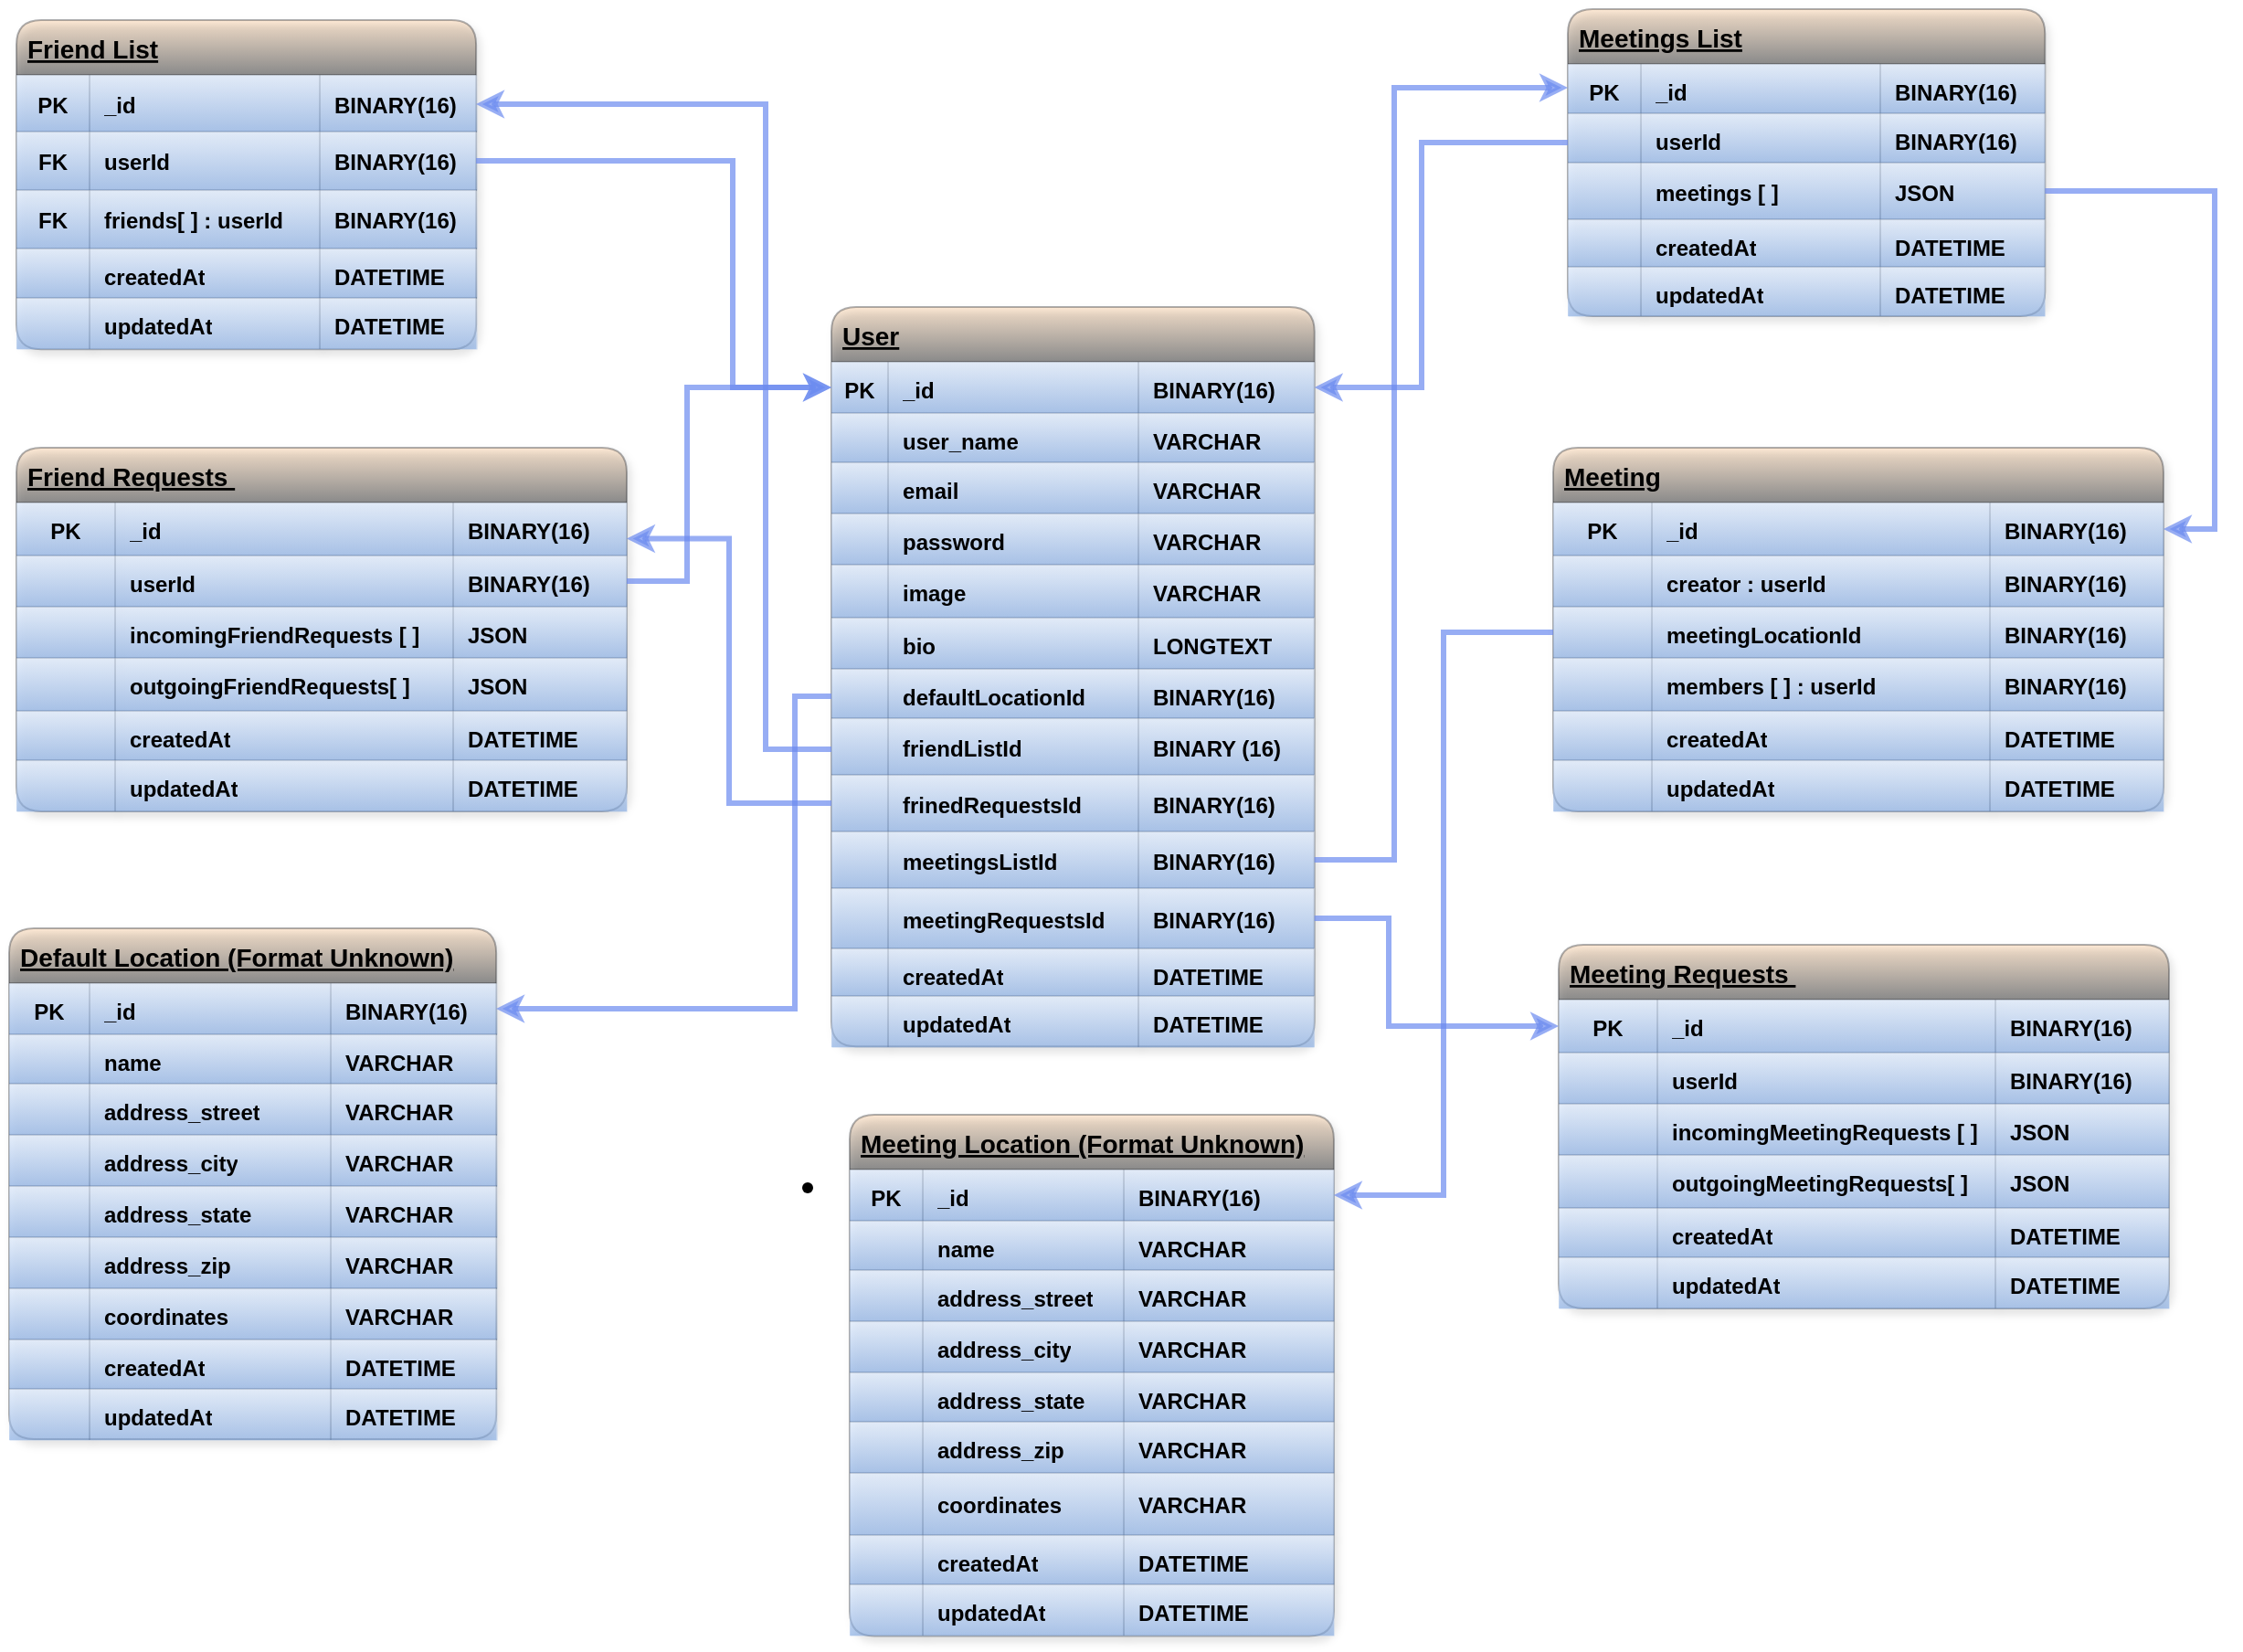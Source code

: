 <mxfile version="22.0.3" type="device">
  <diagram id="LkOnWeVT7-0t_uNRfe_2" name="Page-1">
    <mxGraphModel dx="1689" dy="1042" grid="0" gridSize="10" guides="1" tooltips="1" connect="1" arrows="1" fold="1" page="1" pageScale="1" pageWidth="1920" pageHeight="1200" background="#FFFFFF" math="0" shadow="0">
      <root>
        <mxCell id="0" />
        <mxCell id="1" parent="0" />
        <mxCell id="111" value="Default Location (Format Unknown)" style="shape=table;startSize=30;container=1;collapsible=0;childLayout=tableLayout;fontStyle=5;align=left;labelBackgroundColor=none;spacing=6;swimlaneLine=1;fillColor=#ffcc99;strokeColor=#36393d;shadow=1;rounded=1;swimlaneFillColor=default;fontFamily=Helvetica;fontSize=14;opacity=40;gradientColor=default;fontColor=#000000;" parent="1" vertex="1">
          <mxGeometry x="77" y="600" width="266.57" height="279.541" as="geometry" />
        </mxCell>
        <mxCell id="112" value="" style="shape=tableRow;horizontal=0;startSize=0;swimlaneHead=0;swimlaneBody=0;top=0;left=0;bottom=0;right=0;collapsible=0;dropTarget=0;fillColor=#dae8fc;points=[[0,0.5],[1,0.5]];portConstraint=eastwest;labelBackgroundColor=none;swimlaneLine=0;strokeColor=#6c8ebf;shadow=0;rounded=1;gradientColor=#7ea6e0;fontColor=#000000;fontStyle=1;opacity=40;" parent="111" vertex="1">
          <mxGeometry y="30" width="266.57" height="28" as="geometry" />
        </mxCell>
        <mxCell id="113" value="PK" style="shape=partialRectangle;html=1;whiteSpace=wrap;connectable=0;fillColor=#dae8fc;top=0;left=0;bottom=0;right=0;overflow=hidden;labelBackgroundColor=none;strokeColor=#6c8ebf;strokeWidth=0;spacing=0;spacingTop=8;spacingLeft=8;spacingRight=8;spacingBottom=6;shadow=0;rounded=1;gradientColor=#7ea6e0;fontColor=#000000;fontStyle=1;opacity=40;" parent="112" vertex="1">
          <mxGeometry width="44" height="28" as="geometry">
            <mxRectangle width="44" height="28" as="alternateBounds" />
          </mxGeometry>
        </mxCell>
        <mxCell id="114" value="_id" style="shape=partialRectangle;html=1;whiteSpace=wrap;connectable=0;fillColor=#dae8fc;top=0;left=0;bottom=0;right=0;overflow=hidden;labelBackgroundColor=none;strokeColor=#6c8ebf;strokeWidth=0;align=left;spacing=0;spacingTop=8;spacingLeft=8;spacingRight=8;spacingBottom=6;shadow=0;rounded=1;gradientColor=#7ea6e0;fontColor=#000000;fontStyle=1;opacity=40;" parent="112" vertex="1">
          <mxGeometry x="44" width="132" height="28" as="geometry">
            <mxRectangle width="132" height="28" as="alternateBounds" />
          </mxGeometry>
        </mxCell>
        <mxCell id="115" value="BINARY(16)" style="shape=partialRectangle;html=1;whiteSpace=wrap;connectable=0;fillColor=#dae8fc;top=0;left=0;bottom=0;right=0;overflow=hidden;labelBackgroundColor=none;strokeColor=#6c8ebf;strokeWidth=0;align=left;spacing=0;spacingTop=8;spacingLeft=8;spacingRight=8;spacingBottom=6;shadow=0;rounded=1;gradientColor=#7ea6e0;fontColor=#000000;fontStyle=1;opacity=40;" parent="112" vertex="1">
          <mxGeometry x="176" width="91" height="28" as="geometry">
            <mxRectangle width="91" height="28" as="alternateBounds" />
          </mxGeometry>
        </mxCell>
        <mxCell id="120" style="shape=tableRow;horizontal=0;startSize=0;swimlaneHead=0;swimlaneBody=0;top=0;left=0;bottom=0;right=0;collapsible=0;dropTarget=0;fillColor=#dae8fc;points=[[0,0.5],[1,0.5]];portConstraint=eastwest;labelBackgroundColor=none;strokeColor=#6c8ebf;shadow=0;rounded=1;gradientColor=#7ea6e0;fontColor=#000000;fontStyle=1;opacity=40;" parent="111" vertex="1">
          <mxGeometry y="58" width="266.57" height="27" as="geometry" />
        </mxCell>
        <mxCell id="121" value="" style="shape=partialRectangle;html=1;whiteSpace=wrap;connectable=0;fillColor=#dae8fc;top=0;left=0;bottom=0;right=0;overflow=hidden;labelBackgroundColor=none;strokeColor=#6c8ebf;strokeWidth=0;spacing=0;spacingTop=8;spacingLeft=8;spacingRight=8;spacingBottom=6;shadow=0;rounded=1;gradientColor=#7ea6e0;fontColor=#000000;fontStyle=1;opacity=40;" parent="120" vertex="1">
          <mxGeometry width="44" height="27" as="geometry">
            <mxRectangle width="44" height="27" as="alternateBounds" />
          </mxGeometry>
        </mxCell>
        <mxCell id="122" value="name" style="shape=partialRectangle;html=1;whiteSpace=wrap;connectable=0;fillColor=#dae8fc;top=0;left=0;bottom=0;right=0;overflow=hidden;labelBackgroundColor=none;strokeColor=#6c8ebf;strokeWidth=0;spacing=0;spacingTop=8;spacingLeft=8;spacingRight=8;spacingBottom=6;align=left;shadow=0;rounded=1;gradientColor=#7ea6e0;fontColor=#000000;fontStyle=1;opacity=40;" parent="120" vertex="1">
          <mxGeometry x="44" width="132" height="27" as="geometry">
            <mxRectangle width="132" height="27" as="alternateBounds" />
          </mxGeometry>
        </mxCell>
        <mxCell id="123" value="VARCHAR" style="shape=partialRectangle;html=1;whiteSpace=wrap;connectable=0;fillColor=#dae8fc;top=0;left=0;bottom=0;right=0;overflow=hidden;labelBackgroundColor=none;strokeColor=#6c8ebf;strokeWidth=0;spacing=0;spacingTop=8;spacingLeft=8;spacingRight=8;spacingBottom=6;align=left;shadow=0;rounded=1;gradientColor=#7ea6e0;fontColor=#000000;fontStyle=1;opacity=40;" parent="120" vertex="1">
          <mxGeometry x="176" width="91" height="27" as="geometry">
            <mxRectangle width="91" height="27" as="alternateBounds" />
          </mxGeometry>
        </mxCell>
        <mxCell id="124" style="shape=tableRow;horizontal=0;startSize=0;swimlaneHead=0;swimlaneBody=0;top=0;left=0;bottom=0;right=0;collapsible=0;dropTarget=0;fillColor=#dae8fc;points=[[0,0.5],[1,0.5]];portConstraint=eastwest;labelBackgroundColor=none;strokeColor=#6c8ebf;shadow=0;rounded=1;gradientColor=#7ea6e0;fontColor=#000000;fontStyle=1;opacity=40;" parent="111" vertex="1">
          <mxGeometry y="85" width="266.57" height="28" as="geometry" />
        </mxCell>
        <mxCell id="125" style="shape=partialRectangle;html=1;whiteSpace=wrap;connectable=0;fillColor=#dae8fc;top=0;left=0;bottom=0;right=0;overflow=hidden;labelBackgroundColor=none;strokeColor=#6c8ebf;strokeWidth=0;spacing=0;spacingTop=8;spacingLeft=8;spacingRight=8;spacingBottom=6;shadow=0;rounded=1;gradientColor=#7ea6e0;fontColor=#000000;fontStyle=1;opacity=40;" parent="124" vertex="1">
          <mxGeometry width="44" height="28" as="geometry">
            <mxRectangle width="44" height="28" as="alternateBounds" />
          </mxGeometry>
        </mxCell>
        <mxCell id="126" value="address_street" style="shape=partialRectangle;html=1;whiteSpace=wrap;connectable=0;fillColor=#dae8fc;top=0;left=0;bottom=0;right=0;overflow=hidden;labelBackgroundColor=none;strokeColor=#6c8ebf;strokeWidth=0;spacing=0;spacingTop=8;spacingLeft=8;spacingRight=8;spacingBottom=6;align=left;shadow=0;rounded=1;gradientColor=#7ea6e0;fontColor=#000000;fontStyle=1;opacity=40;" parent="124" vertex="1">
          <mxGeometry x="44" width="132" height="28" as="geometry">
            <mxRectangle width="132" height="28" as="alternateBounds" />
          </mxGeometry>
        </mxCell>
        <mxCell id="127" value="VARCHAR" style="shape=partialRectangle;html=1;whiteSpace=wrap;connectable=0;fillColor=#dae8fc;top=0;left=0;bottom=0;right=0;overflow=hidden;labelBackgroundColor=none;strokeColor=#6c8ebf;strokeWidth=0;spacing=0;spacingTop=8;spacingLeft=8;spacingRight=8;spacingBottom=6;align=left;shadow=0;rounded=1;gradientColor=#7ea6e0;fontColor=#000000;fontStyle=1;opacity=40;" parent="124" vertex="1">
          <mxGeometry x="176" width="91" height="28" as="geometry">
            <mxRectangle width="91" height="28" as="alternateBounds" />
          </mxGeometry>
        </mxCell>
        <mxCell id="148" style="shape=tableRow;horizontal=0;startSize=0;swimlaneHead=0;swimlaneBody=0;top=0;left=0;bottom=0;right=0;collapsible=0;dropTarget=0;fillColor=#dae8fc;points=[[0,0.5],[1,0.5]];portConstraint=eastwest;labelBackgroundColor=none;strokeColor=#6c8ebf;shadow=0;rounded=1;gradientColor=#7ea6e0;fontColor=#000000;fontStyle=1;opacity=40;" parent="111" vertex="1">
          <mxGeometry y="113" width="266.57" height="28" as="geometry" />
        </mxCell>
        <mxCell id="149" style="shape=partialRectangle;html=1;whiteSpace=wrap;connectable=0;fillColor=#dae8fc;top=0;left=0;bottom=0;right=0;overflow=hidden;labelBackgroundColor=none;strokeColor=#6c8ebf;strokeWidth=0;spacing=0;spacingTop=8;spacingLeft=8;spacingRight=8;spacingBottom=6;shadow=0;rounded=1;gradientColor=#7ea6e0;fontColor=#000000;fontStyle=1;opacity=40;" parent="148" vertex="1">
          <mxGeometry width="44" height="28" as="geometry">
            <mxRectangle width="44" height="28" as="alternateBounds" />
          </mxGeometry>
        </mxCell>
        <mxCell id="150" value="address_city" style="shape=partialRectangle;html=1;whiteSpace=wrap;connectable=0;fillColor=#dae8fc;top=0;left=0;bottom=0;right=0;overflow=hidden;labelBackgroundColor=none;strokeColor=#6c8ebf;strokeWidth=0;spacing=0;spacingTop=8;spacingLeft=8;spacingRight=8;spacingBottom=6;align=left;shadow=0;rounded=1;gradientColor=#7ea6e0;fontColor=#000000;fontStyle=1;opacity=40;" parent="148" vertex="1">
          <mxGeometry x="44" width="132" height="28" as="geometry">
            <mxRectangle width="132" height="28" as="alternateBounds" />
          </mxGeometry>
        </mxCell>
        <mxCell id="151" value="VARCHAR" style="shape=partialRectangle;html=1;whiteSpace=wrap;connectable=0;fillColor=#dae8fc;top=0;left=0;bottom=0;right=0;overflow=hidden;labelBackgroundColor=none;strokeColor=#6c8ebf;strokeWidth=0;spacing=0;spacingTop=8;spacingLeft=8;spacingRight=8;spacingBottom=6;align=left;shadow=0;rounded=1;gradientColor=#7ea6e0;fontColor=#000000;fontStyle=1;opacity=40;" parent="148" vertex="1">
          <mxGeometry x="176" width="91" height="28" as="geometry">
            <mxRectangle width="91" height="28" as="alternateBounds" />
          </mxGeometry>
        </mxCell>
        <mxCell id="144" style="shape=tableRow;horizontal=0;startSize=0;swimlaneHead=0;swimlaneBody=0;top=0;left=0;bottom=0;right=0;collapsible=0;dropTarget=0;fillColor=#dae8fc;points=[[0,0.5],[1,0.5]];portConstraint=eastwest;labelBackgroundColor=none;strokeColor=#6c8ebf;shadow=0;rounded=1;gradientColor=#7ea6e0;fontColor=#000000;fontStyle=1;opacity=40;" parent="111" vertex="1">
          <mxGeometry y="141" width="266.57" height="28" as="geometry" />
        </mxCell>
        <mxCell id="145" style="shape=partialRectangle;html=1;whiteSpace=wrap;connectable=0;fillColor=#dae8fc;top=0;left=0;bottom=0;right=0;overflow=hidden;labelBackgroundColor=none;strokeColor=#6c8ebf;strokeWidth=0;spacing=0;spacingTop=8;spacingLeft=8;spacingRight=8;spacingBottom=6;shadow=0;rounded=1;gradientColor=#7ea6e0;fontColor=#000000;fontStyle=1;opacity=40;" parent="144" vertex="1">
          <mxGeometry width="44" height="28" as="geometry">
            <mxRectangle width="44" height="28" as="alternateBounds" />
          </mxGeometry>
        </mxCell>
        <mxCell id="146" value="address_state" style="shape=partialRectangle;html=1;whiteSpace=wrap;connectable=0;fillColor=#dae8fc;top=0;left=0;bottom=0;right=0;overflow=hidden;labelBackgroundColor=none;strokeColor=#6c8ebf;strokeWidth=0;spacing=0;spacingTop=8;spacingLeft=8;spacingRight=8;spacingBottom=6;align=left;shadow=0;rounded=1;gradientColor=#7ea6e0;fontColor=#000000;fontStyle=1;opacity=40;" parent="144" vertex="1">
          <mxGeometry x="44" width="132" height="28" as="geometry">
            <mxRectangle width="132" height="28" as="alternateBounds" />
          </mxGeometry>
        </mxCell>
        <mxCell id="147" value="VARCHAR" style="shape=partialRectangle;html=1;whiteSpace=wrap;connectable=0;fillColor=#dae8fc;top=0;left=0;bottom=0;right=0;overflow=hidden;labelBackgroundColor=none;strokeColor=#6c8ebf;strokeWidth=0;spacing=0;spacingTop=8;spacingLeft=8;spacingRight=8;spacingBottom=6;align=left;shadow=0;rounded=1;gradientColor=#7ea6e0;fontColor=#000000;fontStyle=1;opacity=40;" parent="144" vertex="1">
          <mxGeometry x="176" width="91" height="28" as="geometry">
            <mxRectangle width="91" height="28" as="alternateBounds" />
          </mxGeometry>
        </mxCell>
        <mxCell id="140" style="shape=tableRow;horizontal=0;startSize=0;swimlaneHead=0;swimlaneBody=0;top=0;left=0;bottom=0;right=0;collapsible=0;dropTarget=0;fillColor=#dae8fc;points=[[0,0.5],[1,0.5]];portConstraint=eastwest;labelBackgroundColor=none;strokeColor=#6c8ebf;shadow=0;rounded=1;gradientColor=#7ea6e0;fontColor=#000000;fontStyle=1;opacity=40;" parent="111" vertex="1">
          <mxGeometry y="169" width="266.57" height="28" as="geometry" />
        </mxCell>
        <mxCell id="141" style="shape=partialRectangle;html=1;whiteSpace=wrap;connectable=0;fillColor=#dae8fc;top=0;left=0;bottom=0;right=0;overflow=hidden;labelBackgroundColor=none;strokeColor=#6c8ebf;strokeWidth=0;spacing=0;spacingTop=8;spacingLeft=8;spacingRight=8;spacingBottom=6;shadow=0;rounded=1;gradientColor=#7ea6e0;fontColor=#000000;fontStyle=1;opacity=40;" parent="140" vertex="1">
          <mxGeometry width="44" height="28" as="geometry">
            <mxRectangle width="44" height="28" as="alternateBounds" />
          </mxGeometry>
        </mxCell>
        <mxCell id="142" value="address_zip" style="shape=partialRectangle;html=1;whiteSpace=wrap;connectable=0;fillColor=#dae8fc;top=0;left=0;bottom=0;right=0;overflow=hidden;labelBackgroundColor=none;strokeColor=#6c8ebf;strokeWidth=0;spacing=0;spacingTop=8;spacingLeft=8;spacingRight=8;spacingBottom=6;align=left;shadow=0;rounded=1;gradientColor=#7ea6e0;fontColor=#000000;fontStyle=1;opacity=40;" parent="140" vertex="1">
          <mxGeometry x="44" width="132" height="28" as="geometry">
            <mxRectangle width="132" height="28" as="alternateBounds" />
          </mxGeometry>
        </mxCell>
        <mxCell id="143" value="VARCHAR" style="shape=partialRectangle;html=1;whiteSpace=wrap;connectable=0;fillColor=#dae8fc;top=0;left=0;bottom=0;right=0;overflow=hidden;labelBackgroundColor=none;strokeColor=#6c8ebf;strokeWidth=0;spacing=0;spacingTop=8;spacingLeft=8;spacingRight=8;spacingBottom=6;align=left;shadow=0;rounded=1;gradientColor=#7ea6e0;fontColor=#000000;fontStyle=1;opacity=40;" parent="140" vertex="1">
          <mxGeometry x="176" width="91" height="28" as="geometry">
            <mxRectangle width="91" height="28" as="alternateBounds" />
          </mxGeometry>
        </mxCell>
        <mxCell id="136" style="shape=tableRow;horizontal=0;startSize=0;swimlaneHead=0;swimlaneBody=0;top=0;left=0;bottom=0;right=0;collapsible=0;dropTarget=0;fillColor=#dae8fc;points=[[0,0.5],[1,0.5]];portConstraint=eastwest;labelBackgroundColor=none;strokeColor=#6c8ebf;shadow=0;rounded=1;gradientColor=#7ea6e0;fontColor=#000000;fontStyle=1;opacity=40;" parent="111" vertex="1">
          <mxGeometry y="197" width="266.57" height="28" as="geometry" />
        </mxCell>
        <mxCell id="137" style="shape=partialRectangle;html=1;whiteSpace=wrap;connectable=0;fillColor=#dae8fc;top=0;left=0;bottom=0;right=0;overflow=hidden;labelBackgroundColor=none;strokeColor=#6c8ebf;strokeWidth=0;spacing=0;spacingTop=8;spacingLeft=8;spacingRight=8;spacingBottom=6;shadow=0;rounded=1;gradientColor=#7ea6e0;fontColor=#000000;fontStyle=1;opacity=40;" parent="136" vertex="1">
          <mxGeometry width="44" height="28" as="geometry">
            <mxRectangle width="44" height="28" as="alternateBounds" />
          </mxGeometry>
        </mxCell>
        <mxCell id="138" value="coordinates" style="shape=partialRectangle;html=1;whiteSpace=wrap;connectable=0;fillColor=#dae8fc;top=0;left=0;bottom=0;right=0;overflow=hidden;labelBackgroundColor=none;strokeColor=#6c8ebf;strokeWidth=0;spacing=0;spacingTop=8;spacingLeft=8;spacingRight=8;spacingBottom=6;align=left;shadow=0;rounded=1;gradientColor=#7ea6e0;fontColor=#000000;fontStyle=1;opacity=40;" parent="136" vertex="1">
          <mxGeometry x="44" width="132" height="28" as="geometry">
            <mxRectangle width="132" height="28" as="alternateBounds" />
          </mxGeometry>
        </mxCell>
        <mxCell id="139" value="VARCHAR" style="shape=partialRectangle;html=1;whiteSpace=wrap;connectable=0;fillColor=#dae8fc;top=0;left=0;bottom=0;right=0;overflow=hidden;labelBackgroundColor=none;strokeColor=#6c8ebf;strokeWidth=0;spacing=0;spacingTop=8;spacingLeft=8;spacingRight=8;spacingBottom=6;align=left;shadow=0;rounded=1;gradientColor=#7ea6e0;fontColor=#000000;fontStyle=1;opacity=40;" parent="136" vertex="1">
          <mxGeometry x="176" width="91" height="28" as="geometry">
            <mxRectangle width="91" height="28" as="alternateBounds" />
          </mxGeometry>
        </mxCell>
        <mxCell id="128" style="shape=tableRow;horizontal=0;startSize=0;swimlaneHead=0;swimlaneBody=0;top=0;left=0;bottom=0;right=0;collapsible=0;dropTarget=0;fillColor=#dae8fc;points=[[0,0.5],[1,0.5]];portConstraint=eastwest;labelBackgroundColor=none;strokeColor=#6c8ebf;shadow=0;rounded=1;gradientColor=#7ea6e0;fontColor=#000000;fontStyle=1;opacity=40;" parent="111" vertex="1">
          <mxGeometry y="225" width="266.57" height="27" as="geometry" />
        </mxCell>
        <mxCell id="129" style="shape=partialRectangle;html=1;whiteSpace=wrap;connectable=0;fillColor=#dae8fc;top=0;left=0;bottom=0;right=0;overflow=hidden;labelBackgroundColor=none;strokeColor=#6c8ebf;strokeWidth=0;spacing=0;spacingTop=8;spacingLeft=8;spacingRight=8;spacingBottom=6;shadow=0;rounded=1;gradientColor=#7ea6e0;fontColor=#000000;fontStyle=1;opacity=40;" parent="128" vertex="1">
          <mxGeometry width="44" height="27" as="geometry">
            <mxRectangle width="44" height="27" as="alternateBounds" />
          </mxGeometry>
        </mxCell>
        <mxCell id="130" value="createdAt" style="shape=partialRectangle;html=1;whiteSpace=wrap;connectable=0;fillColor=#dae8fc;top=0;left=0;bottom=0;right=0;overflow=hidden;labelBackgroundColor=none;strokeColor=#6c8ebf;strokeWidth=0;spacing=0;spacingTop=8;spacingLeft=8;spacingRight=8;spacingBottom=6;align=left;shadow=0;rounded=1;gradientColor=#7ea6e0;fontColor=#000000;fontStyle=1;opacity=40;" parent="128" vertex="1">
          <mxGeometry x="44" width="132" height="27" as="geometry">
            <mxRectangle width="132" height="27" as="alternateBounds" />
          </mxGeometry>
        </mxCell>
        <mxCell id="131" value="DATETIME" style="shape=partialRectangle;html=1;whiteSpace=wrap;connectable=0;fillColor=#dae8fc;top=0;left=0;bottom=0;right=0;overflow=hidden;labelBackgroundColor=none;strokeColor=#6c8ebf;strokeWidth=0;spacing=0;spacingTop=8;spacingLeft=8;spacingRight=8;spacingBottom=6;align=left;shadow=0;rounded=1;gradientColor=#7ea6e0;fontColor=#000000;fontStyle=1;opacity=40;" parent="128" vertex="1">
          <mxGeometry x="176" width="91" height="27" as="geometry">
            <mxRectangle width="91" height="27" as="alternateBounds" />
          </mxGeometry>
        </mxCell>
        <mxCell id="132" style="shape=tableRow;horizontal=0;startSize=0;swimlaneHead=0;swimlaneBody=0;top=0;left=0;bottom=0;right=0;collapsible=0;dropTarget=0;fillColor=#dae8fc;points=[[0,0.5],[1,0.5]];portConstraint=eastwest;labelBackgroundColor=none;strokeColor=#6c8ebf;shadow=0;rounded=1;gradientColor=#7ea6e0;fontColor=#000000;fontStyle=1;opacity=40;" parent="111" vertex="1">
          <mxGeometry y="252" width="266.57" height="28" as="geometry" />
        </mxCell>
        <mxCell id="133" style="shape=partialRectangle;html=1;whiteSpace=wrap;connectable=0;fillColor=#dae8fc;top=0;left=0;bottom=0;right=0;overflow=hidden;labelBackgroundColor=none;strokeColor=#6c8ebf;strokeWidth=0;spacing=0;spacingTop=8;spacingLeft=8;spacingRight=8;spacingBottom=6;shadow=0;rounded=1;gradientColor=#7ea6e0;fontColor=#000000;fontStyle=1;opacity=40;" parent="132" vertex="1">
          <mxGeometry width="44" height="28" as="geometry">
            <mxRectangle width="44" height="28" as="alternateBounds" />
          </mxGeometry>
        </mxCell>
        <mxCell id="134" value="updatedAt" style="shape=partialRectangle;html=1;whiteSpace=wrap;connectable=0;fillColor=#dae8fc;top=0;left=0;bottom=0;right=0;overflow=hidden;labelBackgroundColor=none;strokeColor=#6c8ebf;strokeWidth=0;spacing=0;spacingTop=8;spacingLeft=8;spacingRight=8;spacingBottom=6;align=left;shadow=0;rounded=1;gradientColor=#7ea6e0;fontColor=#000000;fontStyle=1;opacity=40;" parent="132" vertex="1">
          <mxGeometry x="44" width="132" height="28" as="geometry">
            <mxRectangle width="132" height="28" as="alternateBounds" />
          </mxGeometry>
        </mxCell>
        <mxCell id="135" value="DATETIME" style="shape=partialRectangle;html=1;whiteSpace=wrap;connectable=0;fillColor=#dae8fc;top=0;left=0;bottom=0;right=0;overflow=hidden;labelBackgroundColor=none;strokeColor=#6c8ebf;strokeWidth=0;spacing=0;spacingTop=8;spacingLeft=8;spacingRight=8;spacingBottom=6;align=left;shadow=0;rounded=1;gradientColor=#7ea6e0;fontColor=#000000;fontStyle=1;opacity=40;" parent="132" vertex="1">
          <mxGeometry x="176" width="91" height="28" as="geometry">
            <mxRectangle width="91" height="28" as="alternateBounds" />
          </mxGeometry>
        </mxCell>
        <mxCell id="152" value="Friend List" style="shape=table;startSize=30;container=1;collapsible=0;childLayout=tableLayout;fontStyle=5;align=left;labelBackgroundColor=none;spacing=6;swimlaneLine=1;fillColor=#ffcc99;strokeColor=#36393d;shadow=1;rounded=1;swimlaneFillColor=default;fontFamily=Helvetica;fontSize=14;opacity=40;gradientColor=default;fontColor=#000000;" parent="1" vertex="1">
          <mxGeometry x="81.0" y="103.0" width="251.55" height="180.1" as="geometry" />
        </mxCell>
        <mxCell id="153" value="" style="shape=tableRow;horizontal=0;startSize=0;swimlaneHead=0;swimlaneBody=0;top=0;left=0;bottom=0;right=0;collapsible=0;dropTarget=0;fillColor=#dae8fc;points=[[0,0.5],[1,0.5]];portConstraint=eastwest;labelBackgroundColor=none;swimlaneLine=0;strokeColor=#6c8ebf;shadow=0;rounded=1;gradientColor=#7ea6e0;fontColor=#000000;fontStyle=1;opacity=40;" parent="152" vertex="1">
          <mxGeometry y="30" width="251.55" height="31" as="geometry" />
        </mxCell>
        <mxCell id="154" value="PK" style="shape=partialRectangle;html=1;whiteSpace=wrap;connectable=0;fillColor=#dae8fc;top=0;left=0;bottom=0;right=0;overflow=hidden;labelBackgroundColor=none;strokeColor=#6c8ebf;strokeWidth=0;spacing=0;spacingTop=8;spacingLeft=8;spacingRight=8;spacingBottom=6;shadow=0;rounded=1;gradientColor=#7ea6e0;fontColor=#000000;fontStyle=1;opacity=40;" parent="153" vertex="1">
          <mxGeometry width="40" height="31" as="geometry">
            <mxRectangle width="40" height="31" as="alternateBounds" />
          </mxGeometry>
        </mxCell>
        <mxCell id="155" value="_id&lt;br&gt;" style="shape=partialRectangle;html=1;whiteSpace=wrap;connectable=0;fillColor=#dae8fc;top=0;left=0;bottom=0;right=0;overflow=hidden;labelBackgroundColor=none;strokeColor=#6c8ebf;strokeWidth=0;align=left;spacing=0;spacingTop=8;spacingLeft=8;spacingRight=8;spacingBottom=6;shadow=0;rounded=1;gradientColor=#7ea6e0;fontColor=#000000;fontStyle=1;opacity=40;" parent="153" vertex="1">
          <mxGeometry x="40" width="126" height="31" as="geometry">
            <mxRectangle width="126" height="31" as="alternateBounds" />
          </mxGeometry>
        </mxCell>
        <mxCell id="156" value="BINARY(16)" style="shape=partialRectangle;html=1;whiteSpace=wrap;connectable=0;fillColor=#dae8fc;top=0;left=0;bottom=0;right=0;overflow=hidden;labelBackgroundColor=none;strokeColor=#6c8ebf;strokeWidth=0;align=left;spacing=0;spacingTop=8;spacingLeft=8;spacingRight=8;spacingBottom=6;shadow=0;rounded=1;gradientColor=#7ea6e0;fontColor=#000000;fontStyle=1;opacity=40;" parent="153" vertex="1">
          <mxGeometry x="166" width="86" height="31" as="geometry">
            <mxRectangle width="86" height="31" as="alternateBounds" />
          </mxGeometry>
        </mxCell>
        <mxCell id="157" value="" style="shape=tableRow;horizontal=0;startSize=0;swimlaneHead=0;swimlaneBody=0;top=0;left=0;bottom=0;right=0;collapsible=0;dropTarget=0;fillColor=#dae8fc;points=[[0,0.5],[1,0.5]];portConstraint=eastwest;labelBackgroundColor=none;strokeColor=#6c8ebf;shadow=0;rounded=1;gradientColor=#7ea6e0;fontColor=#000000;fontStyle=1;opacity=40;" parent="152" vertex="1">
          <mxGeometry y="61" width="251.55" height="32" as="geometry" />
        </mxCell>
        <mxCell id="158" value="FK" style="shape=partialRectangle;html=1;whiteSpace=wrap;connectable=0;fillColor=#dae8fc;top=0;left=0;bottom=0;right=0;overflow=hidden;labelBackgroundColor=none;strokeColor=#6c8ebf;strokeWidth=0;spacing=0;spacingTop=8;spacingLeft=8;spacingRight=8;spacingBottom=6;shadow=0;rounded=1;gradientColor=#7ea6e0;fontColor=#000000;fontStyle=1;opacity=40;" parent="157" vertex="1">
          <mxGeometry width="40" height="32" as="geometry">
            <mxRectangle width="40" height="32" as="alternateBounds" />
          </mxGeometry>
        </mxCell>
        <mxCell id="159" value="userId" style="shape=partialRectangle;html=1;whiteSpace=wrap;connectable=0;fillColor=#dae8fc;top=0;left=0;bottom=0;right=0;overflow=hidden;labelBackgroundColor=none;strokeColor=#6c8ebf;strokeWidth=0;spacing=0;spacingTop=8;spacingLeft=8;spacingRight=8;spacingBottom=6;align=left;shadow=0;rounded=1;gradientColor=#7ea6e0;fontColor=#000000;fontStyle=1;opacity=40;" parent="157" vertex="1">
          <mxGeometry x="40" width="126" height="32" as="geometry">
            <mxRectangle width="126" height="32" as="alternateBounds" />
          </mxGeometry>
        </mxCell>
        <mxCell id="160" value="BINARY(16)" style="shape=partialRectangle;html=1;whiteSpace=wrap;connectable=0;fillColor=#dae8fc;top=0;left=0;bottom=0;right=0;overflow=hidden;labelBackgroundColor=none;strokeColor=#6c8ebf;strokeWidth=0;spacing=0;spacingTop=8;spacingLeft=8;spacingRight=8;spacingBottom=6;align=left;shadow=0;rounded=1;gradientColor=#7ea6e0;fontColor=#000000;fontStyle=1;opacity=40;" parent="157" vertex="1">
          <mxGeometry x="166" width="86" height="32" as="geometry">
            <mxRectangle width="86" height="32" as="alternateBounds" />
          </mxGeometry>
        </mxCell>
        <mxCell id="XUXtn4tgAi1DHnVcITGY-281" style="shape=tableRow;horizontal=0;startSize=0;swimlaneHead=0;swimlaneBody=0;top=0;left=0;bottom=0;right=0;collapsible=0;dropTarget=0;fillColor=#dae8fc;points=[[0,0.5],[1,0.5]];portConstraint=eastwest;labelBackgroundColor=none;strokeColor=#6c8ebf;shadow=0;rounded=1;gradientColor=#7ea6e0;fontColor=#000000;fontStyle=1;opacity=40;" parent="152" vertex="1">
          <mxGeometry y="93" width="251.55" height="32" as="geometry" />
        </mxCell>
        <mxCell id="XUXtn4tgAi1DHnVcITGY-282" value="FK" style="shape=partialRectangle;html=1;whiteSpace=wrap;connectable=0;fillColor=#dae8fc;top=0;left=0;bottom=0;right=0;overflow=hidden;labelBackgroundColor=none;strokeColor=#6c8ebf;strokeWidth=0;spacing=0;spacingTop=8;spacingLeft=8;spacingRight=8;spacingBottom=6;shadow=0;rounded=1;gradientColor=#7ea6e0;fontColor=#000000;fontStyle=1;opacity=40;" parent="XUXtn4tgAi1DHnVcITGY-281" vertex="1">
          <mxGeometry width="40" height="32" as="geometry">
            <mxRectangle width="40" height="32" as="alternateBounds" />
          </mxGeometry>
        </mxCell>
        <mxCell id="XUXtn4tgAi1DHnVcITGY-283" value="friends[ ] : userId" style="shape=partialRectangle;html=1;whiteSpace=wrap;connectable=0;fillColor=#dae8fc;top=0;left=0;bottom=0;right=0;overflow=hidden;labelBackgroundColor=none;strokeColor=#6c8ebf;strokeWidth=0;spacing=0;spacingTop=8;spacingLeft=8;spacingRight=8;spacingBottom=6;align=left;shadow=0;rounded=1;gradientColor=#7ea6e0;fontColor=#000000;fontStyle=1;opacity=40;" parent="XUXtn4tgAi1DHnVcITGY-281" vertex="1">
          <mxGeometry x="40" width="126" height="32" as="geometry">
            <mxRectangle width="126" height="32" as="alternateBounds" />
          </mxGeometry>
        </mxCell>
        <mxCell id="XUXtn4tgAi1DHnVcITGY-284" value="BINARY(16)" style="shape=partialRectangle;html=1;whiteSpace=wrap;connectable=0;fillColor=#dae8fc;top=0;left=0;bottom=0;right=0;overflow=hidden;labelBackgroundColor=none;strokeColor=#6c8ebf;strokeWidth=0;spacing=0;spacingTop=8;spacingLeft=8;spacingRight=8;spacingBottom=6;align=left;shadow=0;rounded=1;gradientColor=#7ea6e0;fontColor=#000000;fontStyle=1;opacity=40;" parent="XUXtn4tgAi1DHnVcITGY-281" vertex="1">
          <mxGeometry x="166" width="86" height="32" as="geometry">
            <mxRectangle width="86" height="32" as="alternateBounds" />
          </mxGeometry>
        </mxCell>
        <mxCell id="169" style="shape=tableRow;horizontal=0;startSize=0;swimlaneHead=0;swimlaneBody=0;top=0;left=0;bottom=0;right=0;collapsible=0;dropTarget=0;fillColor=#dae8fc;points=[[0,0.5],[1,0.5]];portConstraint=eastwest;labelBackgroundColor=none;strokeColor=#6c8ebf;shadow=0;rounded=1;gradientColor=#7ea6e0;fontColor=#000000;fontStyle=1;opacity=40;" parent="152" vertex="1">
          <mxGeometry y="125" width="251.55" height="27" as="geometry" />
        </mxCell>
        <mxCell id="170" style="shape=partialRectangle;html=1;whiteSpace=wrap;connectable=0;fillColor=#dae8fc;top=0;left=0;bottom=0;right=0;overflow=hidden;labelBackgroundColor=none;strokeColor=#6c8ebf;strokeWidth=0;spacing=0;spacingTop=8;spacingLeft=8;spacingRight=8;spacingBottom=6;shadow=0;rounded=1;gradientColor=#7ea6e0;fontColor=#000000;fontStyle=1;opacity=40;" parent="169" vertex="1">
          <mxGeometry width="40" height="27" as="geometry">
            <mxRectangle width="40" height="27" as="alternateBounds" />
          </mxGeometry>
        </mxCell>
        <mxCell id="171" value="createdAt" style="shape=partialRectangle;html=1;whiteSpace=wrap;connectable=0;fillColor=#dae8fc;top=0;left=0;bottom=0;right=0;overflow=hidden;labelBackgroundColor=none;strokeColor=#6c8ebf;strokeWidth=0;spacing=0;spacingTop=8;spacingLeft=8;spacingRight=8;spacingBottom=6;align=left;shadow=0;rounded=1;gradientColor=#7ea6e0;fontColor=#000000;fontStyle=1;opacity=40;" parent="169" vertex="1">
          <mxGeometry x="40" width="126" height="27" as="geometry">
            <mxRectangle width="126" height="27" as="alternateBounds" />
          </mxGeometry>
        </mxCell>
        <mxCell id="172" value="DATETIME" style="shape=partialRectangle;html=1;whiteSpace=wrap;connectable=0;fillColor=#dae8fc;top=0;left=0;bottom=0;right=0;overflow=hidden;labelBackgroundColor=none;strokeColor=#6c8ebf;strokeWidth=0;spacing=0;spacingTop=8;spacingLeft=8;spacingRight=8;spacingBottom=6;align=left;shadow=0;rounded=1;gradientColor=#7ea6e0;fontColor=#000000;fontStyle=1;opacity=40;" parent="169" vertex="1">
          <mxGeometry x="166" width="86" height="27" as="geometry">
            <mxRectangle width="86" height="27" as="alternateBounds" />
          </mxGeometry>
        </mxCell>
        <mxCell id="173" style="shape=tableRow;horizontal=0;startSize=0;swimlaneHead=0;swimlaneBody=0;top=0;left=0;bottom=0;right=0;collapsible=0;dropTarget=0;fillColor=#dae8fc;points=[[0,0.5],[1,0.5]];portConstraint=eastwest;labelBackgroundColor=none;strokeColor=#6c8ebf;shadow=0;rounded=1;gradientColor=#7ea6e0;fontColor=#000000;fontStyle=1;opacity=40;" parent="152" vertex="1">
          <mxGeometry y="152" width="251.55" height="28" as="geometry" />
        </mxCell>
        <mxCell id="174" style="shape=partialRectangle;html=1;whiteSpace=wrap;connectable=0;fillColor=#dae8fc;top=0;left=0;bottom=0;right=0;overflow=hidden;labelBackgroundColor=none;strokeColor=#6c8ebf;strokeWidth=0;spacing=0;spacingTop=8;spacingLeft=8;spacingRight=8;spacingBottom=6;shadow=0;rounded=1;gradientColor=#7ea6e0;fontColor=#000000;fontStyle=1;opacity=40;" parent="173" vertex="1">
          <mxGeometry width="40" height="28" as="geometry">
            <mxRectangle width="40" height="28" as="alternateBounds" />
          </mxGeometry>
        </mxCell>
        <mxCell id="175" value="updatedAt" style="shape=partialRectangle;html=1;whiteSpace=wrap;connectable=0;fillColor=#dae8fc;top=0;left=0;bottom=0;right=0;overflow=hidden;labelBackgroundColor=none;strokeColor=#6c8ebf;strokeWidth=0;spacing=0;spacingTop=8;spacingLeft=8;spacingRight=8;spacingBottom=6;align=left;shadow=0;rounded=1;gradientColor=#7ea6e0;fontColor=#000000;fontStyle=1;opacity=40;" parent="173" vertex="1">
          <mxGeometry x="40" width="126" height="28" as="geometry">
            <mxRectangle width="126" height="28" as="alternateBounds" />
          </mxGeometry>
        </mxCell>
        <mxCell id="176" value="DATETIME" style="shape=partialRectangle;html=1;whiteSpace=wrap;connectable=0;fillColor=#dae8fc;top=0;left=0;bottom=0;right=0;overflow=hidden;labelBackgroundColor=none;strokeColor=#6c8ebf;strokeWidth=0;spacing=0;spacingTop=8;spacingLeft=8;spacingRight=8;spacingBottom=6;align=left;shadow=0;rounded=1;gradientColor=#7ea6e0;fontColor=#000000;fontStyle=1;opacity=40;" parent="173" vertex="1">
          <mxGeometry x="166" width="86" height="28" as="geometry">
            <mxRectangle width="86" height="28" as="alternateBounds" />
          </mxGeometry>
        </mxCell>
        <mxCell id="XUXtn4tgAi1DHnVcITGY-224" value="Meeting Location (Format Unknown)" style="shape=table;startSize=30;container=1;collapsible=0;childLayout=tableLayout;fontStyle=5;align=left;labelBackgroundColor=none;spacing=6;swimlaneLine=1;fillColor=#ffcc99;strokeColor=#36393d;shadow=1;rounded=1;swimlaneFillColor=default;fontFamily=Helvetica;fontSize=14;opacity=40;gradientColor=default;fontColor=#000000;" parent="1" vertex="1">
          <mxGeometry x="537.0" y="702" width="264.969" height="285.255" as="geometry" />
        </mxCell>
        <mxCell id="XUXtn4tgAi1DHnVcITGY-225" value="" style="shape=tableRow;horizontal=0;startSize=0;swimlaneHead=0;swimlaneBody=0;top=0;left=0;bottom=0;right=0;collapsible=0;dropTarget=0;fillColor=#dae8fc;points=[[0,0.5],[1,0.5]];portConstraint=eastwest;labelBackgroundColor=none;swimlaneLine=0;strokeColor=#6c8ebf;shadow=0;rounded=1;gradientColor=#7ea6e0;fontColor=#000000;fontStyle=1;opacity=40;" parent="XUXtn4tgAi1DHnVcITGY-224" vertex="1">
          <mxGeometry y="30" width="264.969" height="28" as="geometry" />
        </mxCell>
        <mxCell id="XUXtn4tgAi1DHnVcITGY-226" value="PK" style="shape=partialRectangle;html=1;whiteSpace=wrap;connectable=0;fillColor=#dae8fc;top=0;left=0;bottom=0;right=0;overflow=hidden;labelBackgroundColor=none;strokeColor=#6c8ebf;strokeWidth=0;spacing=0;spacingTop=8;spacingLeft=8;spacingRight=8;spacingBottom=6;shadow=0;rounded=1;gradientColor=#7ea6e0;fontColor=#000000;fontStyle=1;opacity=40;" parent="XUXtn4tgAi1DHnVcITGY-225" vertex="1">
          <mxGeometry width="40" height="28" as="geometry">
            <mxRectangle width="40" height="28" as="alternateBounds" />
          </mxGeometry>
        </mxCell>
        <mxCell id="XUXtn4tgAi1DHnVcITGY-227" value="_id" style="shape=partialRectangle;html=1;whiteSpace=wrap;connectable=0;fillColor=#dae8fc;top=0;left=0;bottom=0;right=0;overflow=hidden;labelBackgroundColor=none;strokeColor=#6c8ebf;strokeWidth=0;align=left;spacing=0;spacingTop=8;spacingLeft=8;spacingRight=8;spacingBottom=6;shadow=0;rounded=1;gradientColor=#7ea6e0;fontColor=#000000;fontStyle=1;opacity=40;" parent="XUXtn4tgAi1DHnVcITGY-225" vertex="1">
          <mxGeometry x="40" width="110" height="28" as="geometry">
            <mxRectangle width="110" height="28" as="alternateBounds" />
          </mxGeometry>
        </mxCell>
        <mxCell id="XUXtn4tgAi1DHnVcITGY-228" value="BINARY(16)" style="shape=partialRectangle;html=1;whiteSpace=wrap;connectable=0;fillColor=#dae8fc;top=0;left=0;bottom=0;right=0;overflow=hidden;labelBackgroundColor=none;strokeColor=#6c8ebf;strokeWidth=0;align=left;spacing=0;spacingTop=8;spacingLeft=8;spacingRight=8;spacingBottom=6;shadow=0;rounded=1;gradientColor=#7ea6e0;fontColor=#000000;fontStyle=1;opacity=40;" parent="XUXtn4tgAi1DHnVcITGY-225" vertex="1">
          <mxGeometry x="150" width="115" height="28" as="geometry">
            <mxRectangle width="115" height="28" as="alternateBounds" />
          </mxGeometry>
        </mxCell>
        <mxCell id="XUXtn4tgAi1DHnVcITGY-233" style="shape=tableRow;horizontal=0;startSize=0;swimlaneHead=0;swimlaneBody=0;top=0;left=0;bottom=0;right=0;collapsible=0;dropTarget=0;fillColor=#dae8fc;points=[[0,0.5],[1,0.5]];portConstraint=eastwest;labelBackgroundColor=none;strokeColor=#6c8ebf;shadow=0;rounded=1;gradientColor=#7ea6e0;fontColor=#000000;fontStyle=1;opacity=40;" parent="XUXtn4tgAi1DHnVcITGY-224" vertex="1">
          <mxGeometry y="58" width="264.969" height="27" as="geometry" />
        </mxCell>
        <mxCell id="XUXtn4tgAi1DHnVcITGY-234" value="" style="shape=partialRectangle;html=1;whiteSpace=wrap;connectable=0;fillColor=#dae8fc;top=0;left=0;bottom=0;right=0;overflow=hidden;labelBackgroundColor=none;strokeColor=#6c8ebf;strokeWidth=0;spacing=0;spacingTop=8;spacingLeft=8;spacingRight=8;spacingBottom=6;shadow=0;rounded=1;gradientColor=#7ea6e0;fontColor=#000000;fontStyle=1;opacity=40;" parent="XUXtn4tgAi1DHnVcITGY-233" vertex="1">
          <mxGeometry width="40" height="27" as="geometry">
            <mxRectangle width="40" height="27" as="alternateBounds" />
          </mxGeometry>
        </mxCell>
        <mxCell id="XUXtn4tgAi1DHnVcITGY-235" value="name" style="shape=partialRectangle;html=1;whiteSpace=wrap;connectable=0;fillColor=#dae8fc;top=0;left=0;bottom=0;right=0;overflow=hidden;labelBackgroundColor=none;strokeColor=#6c8ebf;strokeWidth=0;spacing=0;spacingTop=8;spacingLeft=8;spacingRight=8;spacingBottom=6;align=left;shadow=0;rounded=1;gradientColor=#7ea6e0;fontColor=#000000;fontStyle=1;opacity=40;" parent="XUXtn4tgAi1DHnVcITGY-233" vertex="1">
          <mxGeometry x="40" width="110" height="27" as="geometry">
            <mxRectangle width="110" height="27" as="alternateBounds" />
          </mxGeometry>
        </mxCell>
        <mxCell id="XUXtn4tgAi1DHnVcITGY-236" value="VARCHAR" style="shape=partialRectangle;html=1;whiteSpace=wrap;connectable=0;fillColor=#dae8fc;top=0;left=0;bottom=0;right=0;overflow=hidden;labelBackgroundColor=none;strokeColor=#6c8ebf;strokeWidth=0;spacing=0;spacingTop=8;spacingLeft=8;spacingRight=8;spacingBottom=6;align=left;shadow=0;rounded=1;gradientColor=#7ea6e0;fontColor=#000000;fontStyle=1;opacity=40;" parent="XUXtn4tgAi1DHnVcITGY-233" vertex="1">
          <mxGeometry x="150" width="115" height="27" as="geometry">
            <mxRectangle width="115" height="27" as="alternateBounds" />
          </mxGeometry>
        </mxCell>
        <mxCell id="XUXtn4tgAi1DHnVcITGY-237" style="shape=tableRow;horizontal=0;startSize=0;swimlaneHead=0;swimlaneBody=0;top=0;left=0;bottom=0;right=0;collapsible=0;dropTarget=0;fillColor=#dae8fc;points=[[0,0.5],[1,0.5]];portConstraint=eastwest;labelBackgroundColor=none;strokeColor=#6c8ebf;shadow=0;rounded=1;gradientColor=#7ea6e0;fontColor=#000000;fontStyle=1;opacity=40;" parent="XUXtn4tgAi1DHnVcITGY-224" vertex="1">
          <mxGeometry y="85" width="264.969" height="28" as="geometry" />
        </mxCell>
        <mxCell id="XUXtn4tgAi1DHnVcITGY-238" style="shape=partialRectangle;html=1;whiteSpace=wrap;connectable=0;fillColor=#dae8fc;top=0;left=0;bottom=0;right=0;overflow=hidden;labelBackgroundColor=none;strokeColor=#6c8ebf;strokeWidth=0;spacing=0;spacingTop=8;spacingLeft=8;spacingRight=8;spacingBottom=6;shadow=0;rounded=1;gradientColor=#7ea6e0;fontColor=#000000;fontStyle=1;opacity=40;" parent="XUXtn4tgAi1DHnVcITGY-237" vertex="1">
          <mxGeometry width="40" height="28" as="geometry">
            <mxRectangle width="40" height="28" as="alternateBounds" />
          </mxGeometry>
        </mxCell>
        <mxCell id="XUXtn4tgAi1DHnVcITGY-239" value="address_street" style="shape=partialRectangle;html=1;whiteSpace=wrap;connectable=0;fillColor=#dae8fc;top=0;left=0;bottom=0;right=0;overflow=hidden;labelBackgroundColor=none;strokeColor=#6c8ebf;strokeWidth=0;spacing=0;spacingTop=8;spacingLeft=8;spacingRight=8;spacingBottom=6;align=left;shadow=0;rounded=1;gradientColor=#7ea6e0;fontColor=#000000;fontStyle=1;opacity=40;" parent="XUXtn4tgAi1DHnVcITGY-237" vertex="1">
          <mxGeometry x="40" width="110" height="28" as="geometry">
            <mxRectangle width="110" height="28" as="alternateBounds" />
          </mxGeometry>
        </mxCell>
        <mxCell id="XUXtn4tgAi1DHnVcITGY-240" value="VARCHAR" style="shape=partialRectangle;html=1;whiteSpace=wrap;connectable=0;fillColor=#dae8fc;top=0;left=0;bottom=0;right=0;overflow=hidden;labelBackgroundColor=none;strokeColor=#6c8ebf;strokeWidth=0;spacing=0;spacingTop=8;spacingLeft=8;spacingRight=8;spacingBottom=6;align=left;shadow=0;rounded=1;gradientColor=#7ea6e0;fontColor=#000000;fontStyle=1;opacity=40;" parent="XUXtn4tgAi1DHnVcITGY-237" vertex="1">
          <mxGeometry x="150" width="115" height="28" as="geometry">
            <mxRectangle width="115" height="28" as="alternateBounds" />
          </mxGeometry>
        </mxCell>
        <mxCell id="XUXtn4tgAi1DHnVcITGY-241" style="shape=tableRow;horizontal=0;startSize=0;swimlaneHead=0;swimlaneBody=0;top=0;left=0;bottom=0;right=0;collapsible=0;dropTarget=0;fillColor=#dae8fc;points=[[0,0.5],[1,0.5]];portConstraint=eastwest;labelBackgroundColor=none;strokeColor=#6c8ebf;shadow=0;rounded=1;gradientColor=#7ea6e0;fontColor=#000000;fontStyle=1;opacity=40;" parent="XUXtn4tgAi1DHnVcITGY-224" vertex="1">
          <mxGeometry y="113" width="264.969" height="28" as="geometry" />
        </mxCell>
        <mxCell id="XUXtn4tgAi1DHnVcITGY-242" style="shape=partialRectangle;html=1;whiteSpace=wrap;connectable=0;fillColor=#dae8fc;top=0;left=0;bottom=0;right=0;overflow=hidden;labelBackgroundColor=none;strokeColor=#6c8ebf;strokeWidth=0;spacing=0;spacingTop=8;spacingLeft=8;spacingRight=8;spacingBottom=6;shadow=0;rounded=1;gradientColor=#7ea6e0;fontColor=#000000;fontStyle=1;opacity=40;" parent="XUXtn4tgAi1DHnVcITGY-241" vertex="1">
          <mxGeometry width="40" height="28" as="geometry">
            <mxRectangle width="40" height="28" as="alternateBounds" />
          </mxGeometry>
        </mxCell>
        <mxCell id="XUXtn4tgAi1DHnVcITGY-243" value="address_city" style="shape=partialRectangle;html=1;whiteSpace=wrap;connectable=0;fillColor=#dae8fc;top=0;left=0;bottom=0;right=0;overflow=hidden;labelBackgroundColor=none;strokeColor=#6c8ebf;strokeWidth=0;spacing=0;spacingTop=8;spacingLeft=8;spacingRight=8;spacingBottom=6;align=left;shadow=0;rounded=1;gradientColor=#7ea6e0;fontColor=#000000;fontStyle=1;opacity=40;" parent="XUXtn4tgAi1DHnVcITGY-241" vertex="1">
          <mxGeometry x="40" width="110" height="28" as="geometry">
            <mxRectangle width="110" height="28" as="alternateBounds" />
          </mxGeometry>
        </mxCell>
        <mxCell id="XUXtn4tgAi1DHnVcITGY-244" value="VARCHAR" style="shape=partialRectangle;html=1;whiteSpace=wrap;connectable=0;fillColor=#dae8fc;top=0;left=0;bottom=0;right=0;overflow=hidden;labelBackgroundColor=none;strokeColor=#6c8ebf;strokeWidth=0;spacing=0;spacingTop=8;spacingLeft=8;spacingRight=8;spacingBottom=6;align=left;shadow=0;rounded=1;gradientColor=#7ea6e0;fontColor=#000000;fontStyle=1;opacity=40;" parent="XUXtn4tgAi1DHnVcITGY-241" vertex="1">
          <mxGeometry x="150" width="115" height="28" as="geometry">
            <mxRectangle width="115" height="28" as="alternateBounds" />
          </mxGeometry>
        </mxCell>
        <mxCell id="XUXtn4tgAi1DHnVcITGY-245" style="shape=tableRow;horizontal=0;startSize=0;swimlaneHead=0;swimlaneBody=0;top=0;left=0;bottom=0;right=0;collapsible=0;dropTarget=0;fillColor=#dae8fc;points=[[0,0.5],[1,0.5]];portConstraint=eastwest;labelBackgroundColor=none;strokeColor=#6c8ebf;shadow=0;rounded=1;gradientColor=#7ea6e0;fontColor=#000000;fontStyle=1;opacity=40;" parent="XUXtn4tgAi1DHnVcITGY-224" vertex="1">
          <mxGeometry y="141" width="264.969" height="27" as="geometry" />
        </mxCell>
        <mxCell id="XUXtn4tgAi1DHnVcITGY-246" style="shape=partialRectangle;html=1;whiteSpace=wrap;connectable=0;fillColor=#dae8fc;top=0;left=0;bottom=0;right=0;overflow=hidden;labelBackgroundColor=none;strokeColor=#6c8ebf;strokeWidth=0;spacing=0;spacingTop=8;spacingLeft=8;spacingRight=8;spacingBottom=6;shadow=0;rounded=1;gradientColor=#7ea6e0;fontColor=#000000;fontStyle=1;opacity=40;" parent="XUXtn4tgAi1DHnVcITGY-245" vertex="1">
          <mxGeometry width="40" height="27" as="geometry">
            <mxRectangle width="40" height="27" as="alternateBounds" />
          </mxGeometry>
        </mxCell>
        <mxCell id="XUXtn4tgAi1DHnVcITGY-247" value="address_state" style="shape=partialRectangle;html=1;whiteSpace=wrap;connectable=0;fillColor=#dae8fc;top=0;left=0;bottom=0;right=0;overflow=hidden;labelBackgroundColor=none;strokeColor=#6c8ebf;strokeWidth=0;spacing=0;spacingTop=8;spacingLeft=8;spacingRight=8;spacingBottom=6;align=left;shadow=0;rounded=1;gradientColor=#7ea6e0;fontColor=#000000;fontStyle=1;opacity=40;" parent="XUXtn4tgAi1DHnVcITGY-245" vertex="1">
          <mxGeometry x="40" width="110" height="27" as="geometry">
            <mxRectangle width="110" height="27" as="alternateBounds" />
          </mxGeometry>
        </mxCell>
        <mxCell id="XUXtn4tgAi1DHnVcITGY-248" value="VARCHAR" style="shape=partialRectangle;html=1;whiteSpace=wrap;connectable=0;fillColor=#dae8fc;top=0;left=0;bottom=0;right=0;overflow=hidden;labelBackgroundColor=none;strokeColor=#6c8ebf;strokeWidth=0;spacing=0;spacingTop=8;spacingLeft=8;spacingRight=8;spacingBottom=6;align=left;shadow=0;rounded=1;gradientColor=#7ea6e0;fontColor=#000000;fontStyle=1;opacity=40;" parent="XUXtn4tgAi1DHnVcITGY-245" vertex="1">
          <mxGeometry x="150" width="115" height="27" as="geometry">
            <mxRectangle width="115" height="27" as="alternateBounds" />
          </mxGeometry>
        </mxCell>
        <mxCell id="XUXtn4tgAi1DHnVcITGY-249" style="shape=tableRow;horizontal=0;startSize=0;swimlaneHead=0;swimlaneBody=0;top=0;left=0;bottom=0;right=0;collapsible=0;dropTarget=0;fillColor=#dae8fc;points=[[0,0.5],[1,0.5]];portConstraint=eastwest;labelBackgroundColor=none;strokeColor=#6c8ebf;shadow=0;rounded=1;gradientColor=#7ea6e0;fontColor=#000000;fontStyle=1;opacity=40;" parent="XUXtn4tgAi1DHnVcITGY-224" vertex="1">
          <mxGeometry y="168" width="264.969" height="28" as="geometry" />
        </mxCell>
        <mxCell id="XUXtn4tgAi1DHnVcITGY-250" style="shape=partialRectangle;html=1;whiteSpace=wrap;connectable=0;fillColor=#dae8fc;top=0;left=0;bottom=0;right=0;overflow=hidden;labelBackgroundColor=none;strokeColor=#6c8ebf;strokeWidth=0;spacing=0;spacingTop=8;spacingLeft=8;spacingRight=8;spacingBottom=6;shadow=0;rounded=1;gradientColor=#7ea6e0;fontColor=#000000;fontStyle=1;opacity=40;" parent="XUXtn4tgAi1DHnVcITGY-249" vertex="1">
          <mxGeometry width="40" height="28" as="geometry">
            <mxRectangle width="40" height="28" as="alternateBounds" />
          </mxGeometry>
        </mxCell>
        <mxCell id="XUXtn4tgAi1DHnVcITGY-251" value="address_zip" style="shape=partialRectangle;html=1;whiteSpace=wrap;connectable=0;fillColor=#dae8fc;top=0;left=0;bottom=0;right=0;overflow=hidden;labelBackgroundColor=none;strokeColor=#6c8ebf;strokeWidth=0;spacing=0;spacingTop=8;spacingLeft=8;spacingRight=8;spacingBottom=6;align=left;shadow=0;rounded=1;gradientColor=#7ea6e0;fontColor=#000000;fontStyle=1;opacity=40;" parent="XUXtn4tgAi1DHnVcITGY-249" vertex="1">
          <mxGeometry x="40" width="110" height="28" as="geometry">
            <mxRectangle width="110" height="28" as="alternateBounds" />
          </mxGeometry>
        </mxCell>
        <mxCell id="XUXtn4tgAi1DHnVcITGY-252" value="VARCHAR" style="shape=partialRectangle;html=1;whiteSpace=wrap;connectable=0;fillColor=#dae8fc;top=0;left=0;bottom=0;right=0;overflow=hidden;labelBackgroundColor=none;strokeColor=#6c8ebf;strokeWidth=0;spacing=0;spacingTop=8;spacingLeft=8;spacingRight=8;spacingBottom=6;align=left;shadow=0;rounded=1;gradientColor=#7ea6e0;fontColor=#000000;fontStyle=1;opacity=40;" parent="XUXtn4tgAi1DHnVcITGY-249" vertex="1">
          <mxGeometry x="150" width="115" height="28" as="geometry">
            <mxRectangle width="115" height="28" as="alternateBounds" />
          </mxGeometry>
        </mxCell>
        <mxCell id="XUXtn4tgAi1DHnVcITGY-253" style="shape=tableRow;horizontal=0;startSize=0;swimlaneHead=0;swimlaneBody=0;top=0;left=0;bottom=0;right=0;collapsible=0;dropTarget=0;fillColor=#dae8fc;points=[[0,0.5],[1,0.5]];portConstraint=eastwest;labelBackgroundColor=none;strokeColor=#6c8ebf;shadow=0;rounded=1;gradientColor=#7ea6e0;fontColor=#000000;fontStyle=1;opacity=40;" parent="XUXtn4tgAi1DHnVcITGY-224" vertex="1">
          <mxGeometry y="196" width="264.969" height="34" as="geometry" />
        </mxCell>
        <mxCell id="XUXtn4tgAi1DHnVcITGY-254" style="shape=partialRectangle;html=1;whiteSpace=wrap;connectable=0;fillColor=#dae8fc;top=0;left=0;bottom=0;right=0;overflow=hidden;labelBackgroundColor=none;strokeColor=#6c8ebf;strokeWidth=0;spacing=0;spacingTop=8;spacingLeft=8;spacingRight=8;spacingBottom=6;shadow=0;rounded=1;gradientColor=#7ea6e0;fontColor=#000000;fontStyle=1;opacity=40;" parent="XUXtn4tgAi1DHnVcITGY-253" vertex="1">
          <mxGeometry width="40" height="34" as="geometry">
            <mxRectangle width="40" height="34" as="alternateBounds" />
          </mxGeometry>
        </mxCell>
        <mxCell id="XUXtn4tgAi1DHnVcITGY-255" value="coordinates" style="shape=partialRectangle;html=1;whiteSpace=wrap;connectable=0;fillColor=#dae8fc;top=0;left=0;bottom=0;right=0;overflow=hidden;labelBackgroundColor=none;strokeColor=#6c8ebf;strokeWidth=0;spacing=0;spacingTop=8;spacingLeft=8;spacingRight=8;spacingBottom=6;align=left;shadow=0;rounded=1;gradientColor=#7ea6e0;fontColor=#000000;fontStyle=1;opacity=40;" parent="XUXtn4tgAi1DHnVcITGY-253" vertex="1">
          <mxGeometry x="40" width="110" height="34" as="geometry">
            <mxRectangle width="110" height="34" as="alternateBounds" />
          </mxGeometry>
        </mxCell>
        <mxCell id="XUXtn4tgAi1DHnVcITGY-256" value="VARCHAR" style="shape=partialRectangle;html=1;whiteSpace=wrap;connectable=0;fillColor=#dae8fc;top=0;left=0;bottom=0;right=0;overflow=hidden;labelBackgroundColor=none;strokeColor=#6c8ebf;strokeWidth=0;spacing=0;spacingTop=8;spacingLeft=8;spacingRight=8;spacingBottom=6;align=left;shadow=0;rounded=1;gradientColor=#7ea6e0;fontColor=#000000;fontStyle=1;opacity=40;" parent="XUXtn4tgAi1DHnVcITGY-253" vertex="1">
          <mxGeometry x="150" width="115" height="34" as="geometry">
            <mxRectangle width="115" height="34" as="alternateBounds" />
          </mxGeometry>
        </mxCell>
        <mxCell id="XUXtn4tgAi1DHnVcITGY-257" style="shape=tableRow;horizontal=0;startSize=0;swimlaneHead=0;swimlaneBody=0;top=0;left=0;bottom=0;right=0;collapsible=0;dropTarget=0;fillColor=#dae8fc;points=[[0,0.5],[1,0.5]];portConstraint=eastwest;labelBackgroundColor=none;strokeColor=#6c8ebf;shadow=0;rounded=1;gradientColor=#7ea6e0;fontColor=#000000;fontStyle=1;opacity=40;" parent="XUXtn4tgAi1DHnVcITGY-224" vertex="1">
          <mxGeometry y="230" width="264.969" height="27" as="geometry" />
        </mxCell>
        <mxCell id="XUXtn4tgAi1DHnVcITGY-258" style="shape=partialRectangle;html=1;whiteSpace=wrap;connectable=0;fillColor=#dae8fc;top=0;left=0;bottom=0;right=0;overflow=hidden;labelBackgroundColor=none;strokeColor=#6c8ebf;strokeWidth=0;spacing=0;spacingTop=8;spacingLeft=8;spacingRight=8;spacingBottom=6;shadow=0;rounded=1;gradientColor=#7ea6e0;fontColor=#000000;fontStyle=1;opacity=40;" parent="XUXtn4tgAi1DHnVcITGY-257" vertex="1">
          <mxGeometry width="40" height="27" as="geometry">
            <mxRectangle width="40" height="27" as="alternateBounds" />
          </mxGeometry>
        </mxCell>
        <mxCell id="XUXtn4tgAi1DHnVcITGY-259" value="createdAt" style="shape=partialRectangle;html=1;whiteSpace=wrap;connectable=0;fillColor=#dae8fc;top=0;left=0;bottom=0;right=0;overflow=hidden;labelBackgroundColor=none;strokeColor=#6c8ebf;strokeWidth=0;spacing=0;spacingTop=8;spacingLeft=8;spacingRight=8;spacingBottom=6;align=left;shadow=0;rounded=1;gradientColor=#7ea6e0;fontColor=#000000;fontStyle=1;opacity=40;" parent="XUXtn4tgAi1DHnVcITGY-257" vertex="1">
          <mxGeometry x="40" width="110" height="27" as="geometry">
            <mxRectangle width="110" height="27" as="alternateBounds" />
          </mxGeometry>
        </mxCell>
        <mxCell id="XUXtn4tgAi1DHnVcITGY-260" value="DATETIME" style="shape=partialRectangle;html=1;whiteSpace=wrap;connectable=0;fillColor=#dae8fc;top=0;left=0;bottom=0;right=0;overflow=hidden;labelBackgroundColor=none;strokeColor=#6c8ebf;strokeWidth=0;spacing=0;spacingTop=8;spacingLeft=8;spacingRight=8;spacingBottom=6;align=left;shadow=0;rounded=1;gradientColor=#7ea6e0;fontColor=#000000;fontStyle=1;opacity=40;" parent="XUXtn4tgAi1DHnVcITGY-257" vertex="1">
          <mxGeometry x="150" width="115" height="27" as="geometry">
            <mxRectangle width="115" height="27" as="alternateBounds" />
          </mxGeometry>
        </mxCell>
        <mxCell id="XUXtn4tgAi1DHnVcITGY-261" style="shape=tableRow;horizontal=0;startSize=0;swimlaneHead=0;swimlaneBody=0;top=0;left=0;bottom=0;right=0;collapsible=0;dropTarget=0;fillColor=#dae8fc;points=[[0,0.5],[1,0.5]];portConstraint=eastwest;labelBackgroundColor=none;strokeColor=#6c8ebf;shadow=0;rounded=1;gradientColor=#7ea6e0;fontColor=#000000;fontStyle=1;opacity=40;" parent="XUXtn4tgAi1DHnVcITGY-224" vertex="1">
          <mxGeometry y="257" width="264.969" height="28" as="geometry" />
        </mxCell>
        <mxCell id="XUXtn4tgAi1DHnVcITGY-262" style="shape=partialRectangle;html=1;whiteSpace=wrap;connectable=0;fillColor=#dae8fc;top=0;left=0;bottom=0;right=0;overflow=hidden;labelBackgroundColor=none;strokeColor=#6c8ebf;strokeWidth=0;spacing=0;spacingTop=8;spacingLeft=8;spacingRight=8;spacingBottom=6;shadow=0;rounded=1;gradientColor=#7ea6e0;fontColor=#000000;fontStyle=1;opacity=40;" parent="XUXtn4tgAi1DHnVcITGY-261" vertex="1">
          <mxGeometry width="40" height="28" as="geometry">
            <mxRectangle width="40" height="28" as="alternateBounds" />
          </mxGeometry>
        </mxCell>
        <mxCell id="XUXtn4tgAi1DHnVcITGY-263" value="updatedAt" style="shape=partialRectangle;html=1;whiteSpace=wrap;connectable=0;fillColor=#dae8fc;top=0;left=0;bottom=0;right=0;overflow=hidden;labelBackgroundColor=none;strokeColor=#6c8ebf;strokeWidth=0;spacing=0;spacingTop=8;spacingLeft=8;spacingRight=8;spacingBottom=6;align=left;shadow=0;rounded=1;gradientColor=#7ea6e0;fontColor=#000000;fontStyle=1;opacity=40;" parent="XUXtn4tgAi1DHnVcITGY-261" vertex="1">
          <mxGeometry x="40" width="110" height="28" as="geometry">
            <mxRectangle width="110" height="28" as="alternateBounds" />
          </mxGeometry>
        </mxCell>
        <mxCell id="XUXtn4tgAi1DHnVcITGY-264" value="DATETIME" style="shape=partialRectangle;html=1;whiteSpace=wrap;connectable=0;fillColor=#dae8fc;top=0;left=0;bottom=0;right=0;overflow=hidden;labelBackgroundColor=none;strokeColor=#6c8ebf;strokeWidth=0;spacing=0;spacingTop=8;spacingLeft=8;spacingRight=8;spacingBottom=6;align=left;shadow=0;rounded=1;gradientColor=#7ea6e0;fontColor=#000000;fontStyle=1;opacity=40;" parent="XUXtn4tgAi1DHnVcITGY-261" vertex="1">
          <mxGeometry x="150" width="115" height="28" as="geometry">
            <mxRectangle width="115" height="28" as="alternateBounds" />
          </mxGeometry>
        </mxCell>
        <mxCell id="20" value="User" style="shape=table;startSize=30;container=1;collapsible=0;childLayout=tableLayout;fontStyle=5;align=left;labelBackgroundColor=none;spacing=6;swimlaneLine=1;fillColor=#ffcc99;strokeColor=#36393d;shadow=1;rounded=1;swimlaneFillColor=default;fontFamily=Helvetica;fontSize=14;verticalAlign=middle;movable=1;resizable=1;rotatable=1;deletable=1;editable=1;locked=0;connectable=1;opacity=40;gradientDirection=south;gradientColor=default;fontColor=#000000;" parent="1" vertex="1">
          <mxGeometry x="527" y="260" width="264.35" height="404.63" as="geometry" />
        </mxCell>
        <mxCell id="21" value="" style="shape=tableRow;horizontal=0;startSize=0;swimlaneHead=0;swimlaneBody=0;top=0;left=0;bottom=0;right=0;collapsible=0;dropTarget=0;fillColor=#dae8fc;points=[[0,0.5],[1,0.5]];portConstraint=eastwest;labelBackgroundColor=none;swimlaneLine=0;strokeColor=#6c8ebf;shadow=0;rounded=1;verticalAlign=middle;gradientColor=#7ea6e0;fontColor=#000000;fontStyle=1;opacity=40;" parent="20" vertex="1">
          <mxGeometry y="30" width="264.35" height="28" as="geometry" />
        </mxCell>
        <mxCell id="22" value="PK" style="shape=partialRectangle;html=1;whiteSpace=wrap;connectable=0;fillColor=#dae8fc;top=0;left=0;bottom=0;right=0;overflow=hidden;labelBackgroundColor=none;strokeColor=#6c8ebf;strokeWidth=0;spacing=0;spacingTop=8;spacingLeft=8;spacingRight=8;spacingBottom=6;shadow=0;rounded=1;verticalAlign=middle;gradientColor=#7ea6e0;fontColor=#000000;fontStyle=1;opacity=40;" parent="21" vertex="1">
          <mxGeometry width="31" height="28" as="geometry">
            <mxRectangle width="31" height="28" as="alternateBounds" />
          </mxGeometry>
        </mxCell>
        <mxCell id="23" value="_id" style="shape=partialRectangle;html=1;whiteSpace=wrap;connectable=0;fillColor=#dae8fc;top=0;left=0;bottom=0;right=0;overflow=hidden;labelBackgroundColor=none;strokeColor=#6c8ebf;strokeWidth=0;align=left;spacing=0;spacingTop=8;spacingLeft=8;spacingRight=8;spacingBottom=6;shadow=0;rounded=1;verticalAlign=middle;gradientColor=#7ea6e0;fontColor=#000000;fontStyle=1;opacity=40;" parent="21" vertex="1">
          <mxGeometry x="31" width="137" height="28" as="geometry">
            <mxRectangle width="137" height="28" as="alternateBounds" />
          </mxGeometry>
        </mxCell>
        <mxCell id="24" value="BINARY(16)" style="shape=partialRectangle;html=1;whiteSpace=wrap;connectable=0;fillColor=#dae8fc;top=0;left=0;bottom=0;right=0;overflow=hidden;labelBackgroundColor=none;strokeColor=#6c8ebf;strokeWidth=0;align=left;spacing=0;spacingTop=8;spacingLeft=8;spacingRight=8;spacingBottom=6;shadow=0;rounded=1;verticalAlign=middle;gradientColor=#7ea6e0;fontColor=#000000;fontStyle=1;opacity=40;" parent="21" vertex="1">
          <mxGeometry x="168" width="96" height="28" as="geometry">
            <mxRectangle width="96" height="28" as="alternateBounds" />
          </mxGeometry>
        </mxCell>
        <mxCell id="33" style="shape=tableRow;horizontal=0;startSize=0;swimlaneHead=0;swimlaneBody=0;top=0;left=0;bottom=0;right=0;collapsible=0;dropTarget=0;fillColor=#dae8fc;points=[[0,0.5],[1,0.5]];portConstraint=eastwest;labelBackgroundColor=none;strokeColor=#6c8ebf;shadow=0;rounded=1;verticalAlign=middle;gradientColor=#7ea6e0;fontColor=#000000;fontStyle=1;opacity=40;" parent="20" vertex="1">
          <mxGeometry y="58" width="264.35" height="27" as="geometry" />
        </mxCell>
        <mxCell id="34" value="" style="shape=partialRectangle;html=1;whiteSpace=wrap;connectable=0;fillColor=#dae8fc;top=0;left=0;bottom=0;right=0;overflow=hidden;labelBackgroundColor=none;strokeColor=#6c8ebf;strokeWidth=0;spacing=0;spacingTop=8;spacingLeft=8;spacingRight=8;spacingBottom=6;shadow=0;rounded=1;verticalAlign=middle;gradientColor=#7ea6e0;fontColor=#000000;fontStyle=1;opacity=40;" parent="33" vertex="1">
          <mxGeometry width="31" height="27" as="geometry">
            <mxRectangle width="31" height="27" as="alternateBounds" />
          </mxGeometry>
        </mxCell>
        <mxCell id="35" value="user_name" style="shape=partialRectangle;html=1;whiteSpace=wrap;connectable=0;fillColor=#dae8fc;top=0;left=0;bottom=0;right=0;overflow=hidden;labelBackgroundColor=none;strokeColor=#6c8ebf;strokeWidth=0;spacing=0;spacingTop=8;spacingLeft=8;spacingRight=8;spacingBottom=6;align=left;shadow=0;rounded=1;verticalAlign=middle;gradientColor=#7ea6e0;fontColor=#000000;fontStyle=1;opacity=40;" parent="33" vertex="1">
          <mxGeometry x="31" width="137" height="27" as="geometry">
            <mxRectangle width="137" height="27" as="alternateBounds" />
          </mxGeometry>
        </mxCell>
        <mxCell id="36" value="VARCHAR" style="shape=partialRectangle;html=1;whiteSpace=wrap;connectable=0;fillColor=#dae8fc;top=0;left=0;bottom=0;right=0;overflow=hidden;labelBackgroundColor=none;strokeColor=#6c8ebf;strokeWidth=0;spacing=0;spacingTop=8;spacingLeft=8;spacingRight=8;spacingBottom=6;align=left;shadow=0;rounded=1;verticalAlign=middle;gradientColor=#7ea6e0;fontColor=#000000;fontStyle=1;opacity=40;" parent="33" vertex="1">
          <mxGeometry x="168" width="96" height="27" as="geometry">
            <mxRectangle width="96" height="27" as="alternateBounds" />
          </mxGeometry>
        </mxCell>
        <mxCell id="37" style="shape=tableRow;horizontal=0;startSize=0;swimlaneHead=0;swimlaneBody=0;top=0;left=0;bottom=0;right=0;collapsible=0;dropTarget=0;fillColor=#dae8fc;points=[[0,0.5],[1,0.5]];portConstraint=eastwest;labelBackgroundColor=none;strokeColor=#6c8ebf;shadow=0;rounded=1;verticalAlign=middle;gradientColor=#7ea6e0;fontColor=#000000;fontStyle=1;opacity=40;" parent="20" vertex="1">
          <mxGeometry y="85" width="264.35" height="28" as="geometry" />
        </mxCell>
        <mxCell id="38" style="shape=partialRectangle;html=1;whiteSpace=wrap;connectable=0;fillColor=#dae8fc;top=0;left=0;bottom=0;right=0;overflow=hidden;labelBackgroundColor=none;strokeColor=#6c8ebf;strokeWidth=0;spacing=0;spacingTop=8;spacingLeft=8;spacingRight=8;spacingBottom=6;shadow=0;rounded=1;verticalAlign=middle;gradientColor=#7ea6e0;fontColor=#000000;fontStyle=1;opacity=40;" parent="37" vertex="1">
          <mxGeometry width="31" height="28" as="geometry">
            <mxRectangle width="31" height="28" as="alternateBounds" />
          </mxGeometry>
        </mxCell>
        <mxCell id="39" value="email" style="shape=partialRectangle;html=1;whiteSpace=wrap;connectable=0;fillColor=#dae8fc;top=0;left=0;bottom=0;right=0;overflow=hidden;labelBackgroundColor=none;strokeColor=#6c8ebf;strokeWidth=0;spacing=0;spacingTop=8;spacingLeft=8;spacingRight=8;spacingBottom=6;align=left;shadow=0;rounded=1;verticalAlign=middle;gradientColor=#7ea6e0;fontColor=#000000;fontStyle=1;opacity=40;" parent="37" vertex="1">
          <mxGeometry x="31" width="137" height="28" as="geometry">
            <mxRectangle width="137" height="28" as="alternateBounds" />
          </mxGeometry>
        </mxCell>
        <mxCell id="40" value="VARCHAR" style="shape=partialRectangle;html=1;whiteSpace=wrap;connectable=0;fillColor=#dae8fc;top=0;left=0;bottom=0;right=0;overflow=hidden;labelBackgroundColor=none;strokeColor=#6c8ebf;strokeWidth=0;spacing=0;spacingTop=8;spacingLeft=8;spacingRight=8;spacingBottom=6;align=left;shadow=0;rounded=1;verticalAlign=middle;gradientColor=#7ea6e0;fontColor=#000000;fontStyle=1;opacity=40;" parent="37" vertex="1">
          <mxGeometry x="168" width="96" height="28" as="geometry">
            <mxRectangle width="96" height="28" as="alternateBounds" />
          </mxGeometry>
        </mxCell>
        <mxCell id="78" style="shape=tableRow;horizontal=0;startSize=0;swimlaneHead=0;swimlaneBody=0;top=0;left=0;bottom=0;right=0;collapsible=0;dropTarget=0;fillColor=#dae8fc;points=[[0,0.5],[1,0.5]];portConstraint=eastwest;labelBackgroundColor=none;strokeColor=#6c8ebf;shadow=0;rounded=1;verticalAlign=middle;gradientColor=#7ea6e0;fontColor=#000000;fontStyle=1;opacity=40;" parent="20" vertex="1">
          <mxGeometry y="113" width="264.35" height="28" as="geometry" />
        </mxCell>
        <mxCell id="79" style="shape=partialRectangle;html=1;whiteSpace=wrap;connectable=0;fillColor=#dae8fc;top=0;left=0;bottom=0;right=0;overflow=hidden;labelBackgroundColor=none;strokeColor=#6c8ebf;strokeWidth=0;spacing=0;spacingTop=8;spacingLeft=8;spacingRight=8;spacingBottom=6;shadow=0;rounded=1;verticalAlign=middle;gradientColor=#7ea6e0;fontColor=#000000;fontStyle=1;opacity=40;" parent="78" vertex="1">
          <mxGeometry width="31" height="28" as="geometry">
            <mxRectangle width="31" height="28" as="alternateBounds" />
          </mxGeometry>
        </mxCell>
        <mxCell id="80" value="password" style="shape=partialRectangle;html=1;whiteSpace=wrap;connectable=0;fillColor=#dae8fc;top=0;left=0;bottom=0;right=0;overflow=hidden;labelBackgroundColor=none;strokeColor=#6c8ebf;strokeWidth=0;spacing=0;spacingTop=8;spacingLeft=8;spacingRight=8;spacingBottom=6;align=left;shadow=0;rounded=1;verticalAlign=middle;gradientColor=#7ea6e0;fontColor=#000000;fontStyle=1;opacity=40;" parent="78" vertex="1">
          <mxGeometry x="31" width="137" height="28" as="geometry">
            <mxRectangle width="137" height="28" as="alternateBounds" />
          </mxGeometry>
        </mxCell>
        <mxCell id="81" value="VARCHAR" style="shape=partialRectangle;html=1;whiteSpace=wrap;connectable=0;fillColor=#dae8fc;top=0;left=0;bottom=0;right=0;overflow=hidden;labelBackgroundColor=none;strokeColor=#6c8ebf;strokeWidth=0;spacing=0;spacingTop=8;spacingLeft=8;spacingRight=8;spacingBottom=6;align=left;shadow=0;rounded=1;verticalAlign=middle;gradientColor=#7ea6e0;fontColor=#000000;fontStyle=1;opacity=40;" parent="78" vertex="1">
          <mxGeometry x="168" width="96" height="28" as="geometry">
            <mxRectangle width="96" height="28" as="alternateBounds" />
          </mxGeometry>
        </mxCell>
        <mxCell id="XUXtn4tgAi1DHnVcITGY-220" style="shape=tableRow;horizontal=0;startSize=0;swimlaneHead=0;swimlaneBody=0;top=0;left=0;bottom=0;right=0;collapsible=0;dropTarget=0;fillColor=#dae8fc;points=[[0,0.5],[1,0.5]];portConstraint=eastwest;labelBackgroundColor=none;strokeColor=#6c8ebf;shadow=0;rounded=1;verticalAlign=middle;gradientColor=#7ea6e0;fontColor=#000000;fontStyle=1;opacity=40;" parent="20" vertex="1">
          <mxGeometry y="141" width="264.35" height="29" as="geometry" />
        </mxCell>
        <mxCell id="XUXtn4tgAi1DHnVcITGY-221" style="shape=partialRectangle;html=1;whiteSpace=wrap;connectable=0;fillColor=#dae8fc;top=0;left=0;bottom=0;right=0;overflow=hidden;labelBackgroundColor=none;strokeColor=#6c8ebf;strokeWidth=0;spacing=0;spacingTop=8;spacingLeft=8;spacingRight=8;spacingBottom=6;shadow=0;rounded=1;verticalAlign=middle;gradientColor=#7ea6e0;fontColor=#000000;fontStyle=1;opacity=40;" parent="XUXtn4tgAi1DHnVcITGY-220" vertex="1">
          <mxGeometry width="31" height="29" as="geometry">
            <mxRectangle width="31" height="29" as="alternateBounds" />
          </mxGeometry>
        </mxCell>
        <mxCell id="XUXtn4tgAi1DHnVcITGY-222" value="image&lt;span style=&quot;white-space: pre;&quot;&gt;&#x9;&lt;/span&gt;&lt;span style=&quot;white-space: pre;&quot;&gt;&#x9;&lt;/span&gt;" style="shape=partialRectangle;html=1;whiteSpace=wrap;connectable=0;fillColor=#dae8fc;top=0;left=0;bottom=0;right=0;overflow=hidden;labelBackgroundColor=none;strokeColor=#6c8ebf;strokeWidth=0;spacing=0;spacingTop=8;spacingLeft=8;spacingRight=8;spacingBottom=6;align=left;shadow=0;rounded=1;verticalAlign=middle;gradientColor=#7ea6e0;fontColor=#000000;fontStyle=1;opacity=40;" parent="XUXtn4tgAi1DHnVcITGY-220" vertex="1">
          <mxGeometry x="31" width="137" height="29" as="geometry">
            <mxRectangle width="137" height="29" as="alternateBounds" />
          </mxGeometry>
        </mxCell>
        <mxCell id="XUXtn4tgAi1DHnVcITGY-223" value="VARCHAR" style="shape=partialRectangle;html=1;whiteSpace=wrap;connectable=0;fillColor=#dae8fc;top=0;left=0;bottom=0;right=0;overflow=hidden;labelBackgroundColor=none;strokeColor=#6c8ebf;strokeWidth=0;spacing=0;spacingTop=8;spacingLeft=8;spacingRight=8;spacingBottom=6;align=left;shadow=0;rounded=1;verticalAlign=middle;gradientColor=#7ea6e0;fontColor=#000000;fontStyle=1;opacity=40;" parent="XUXtn4tgAi1DHnVcITGY-220" vertex="1">
          <mxGeometry x="168" width="96" height="29" as="geometry">
            <mxRectangle width="96" height="29" as="alternateBounds" />
          </mxGeometry>
        </mxCell>
        <mxCell id="XUXtn4tgAi1DHnVcITGY-216" style="shape=tableRow;horizontal=0;startSize=0;swimlaneHead=0;swimlaneBody=0;top=0;left=0;bottom=0;right=0;collapsible=0;dropTarget=0;fillColor=#dae8fc;points=[[0,0.5],[1,0.5]];portConstraint=eastwest;labelBackgroundColor=none;strokeColor=#6c8ebf;shadow=0;rounded=1;verticalAlign=middle;gradientColor=#7ea6e0;fontColor=#000000;fontStyle=1;opacity=40;" parent="20" vertex="1">
          <mxGeometry y="170" width="264.35" height="28" as="geometry" />
        </mxCell>
        <mxCell id="XUXtn4tgAi1DHnVcITGY-217" style="shape=partialRectangle;html=1;whiteSpace=wrap;connectable=0;fillColor=#dae8fc;top=0;left=0;bottom=0;right=0;overflow=hidden;labelBackgroundColor=none;strokeColor=#6c8ebf;strokeWidth=0;spacing=0;spacingTop=8;spacingLeft=8;spacingRight=8;spacingBottom=6;shadow=0;rounded=1;verticalAlign=middle;gradientColor=#7ea6e0;fontColor=#000000;fontStyle=1;opacity=40;" parent="XUXtn4tgAi1DHnVcITGY-216" vertex="1">
          <mxGeometry width="31" height="28" as="geometry">
            <mxRectangle width="31" height="28" as="alternateBounds" />
          </mxGeometry>
        </mxCell>
        <mxCell id="XUXtn4tgAi1DHnVcITGY-218" value="bio&lt;span style=&quot;white-space: pre;&quot;&gt;&#x9;&lt;/span&gt;" style="shape=partialRectangle;html=1;whiteSpace=wrap;connectable=0;fillColor=#dae8fc;top=0;left=0;bottom=0;right=0;overflow=hidden;labelBackgroundColor=none;strokeColor=#6c8ebf;strokeWidth=0;spacing=0;spacingTop=8;spacingLeft=8;spacingRight=8;spacingBottom=6;align=left;shadow=0;rounded=1;verticalAlign=middle;gradientColor=#7ea6e0;fontColor=#000000;fontStyle=1;opacity=40;" parent="XUXtn4tgAi1DHnVcITGY-216" vertex="1">
          <mxGeometry x="31" width="137" height="28" as="geometry">
            <mxRectangle width="137" height="28" as="alternateBounds" />
          </mxGeometry>
        </mxCell>
        <mxCell id="XUXtn4tgAi1DHnVcITGY-219" value="LONGTEXT" style="shape=partialRectangle;html=1;whiteSpace=wrap;connectable=0;fillColor=#dae8fc;top=0;left=0;bottom=0;right=0;overflow=hidden;labelBackgroundColor=none;strokeColor=#6c8ebf;strokeWidth=0;spacing=0;spacingTop=8;spacingLeft=8;spacingRight=8;spacingBottom=6;align=left;shadow=0;rounded=1;verticalAlign=middle;gradientColor=#7ea6e0;fontColor=#000000;fontStyle=1;opacity=40;" parent="XUXtn4tgAi1DHnVcITGY-216" vertex="1">
          <mxGeometry x="168" width="96" height="28" as="geometry">
            <mxRectangle width="96" height="28" as="alternateBounds" />
          </mxGeometry>
        </mxCell>
        <mxCell id="XUXtn4tgAi1DHnVcITGY-269" style="shape=tableRow;horizontal=0;startSize=0;swimlaneHead=0;swimlaneBody=0;top=0;left=0;bottom=0;right=0;collapsible=0;dropTarget=0;fillColor=#dae8fc;points=[[0,0.5],[1,0.5]];portConstraint=eastwest;labelBackgroundColor=none;strokeColor=#6c8ebf;shadow=0;rounded=1;verticalAlign=middle;gradientColor=#7ea6e0;fontColor=#000000;fontStyle=1;opacity=40;" parent="20" vertex="1">
          <mxGeometry y="198" width="264.35" height="27" as="geometry" />
        </mxCell>
        <mxCell id="XUXtn4tgAi1DHnVcITGY-270" style="shape=partialRectangle;html=1;whiteSpace=wrap;connectable=0;fillColor=#dae8fc;top=0;left=0;bottom=0;right=0;overflow=hidden;labelBackgroundColor=none;strokeColor=#6c8ebf;strokeWidth=0;spacing=0;spacingTop=8;spacingLeft=8;spacingRight=8;spacingBottom=6;shadow=0;rounded=1;verticalAlign=middle;gradientColor=#7ea6e0;fontColor=#000000;fontStyle=1;opacity=40;" parent="XUXtn4tgAi1DHnVcITGY-269" vertex="1">
          <mxGeometry width="31" height="27" as="geometry">
            <mxRectangle width="31" height="27" as="alternateBounds" />
          </mxGeometry>
        </mxCell>
        <mxCell id="XUXtn4tgAi1DHnVcITGY-271" value="defaultLocationId" style="shape=partialRectangle;html=1;whiteSpace=wrap;connectable=0;fillColor=#dae8fc;top=0;left=0;bottom=0;right=0;overflow=hidden;labelBackgroundColor=none;strokeColor=#6c8ebf;strokeWidth=0;spacing=0;spacingTop=8;spacingLeft=8;spacingRight=8;spacingBottom=6;align=left;shadow=0;rounded=1;verticalAlign=middle;gradientColor=#7ea6e0;fontColor=#000000;fontStyle=1;opacity=40;" parent="XUXtn4tgAi1DHnVcITGY-269" vertex="1">
          <mxGeometry x="31" width="137" height="27" as="geometry">
            <mxRectangle width="137" height="27" as="alternateBounds" />
          </mxGeometry>
        </mxCell>
        <mxCell id="XUXtn4tgAi1DHnVcITGY-272" value="BINARY(16)" style="shape=partialRectangle;html=1;whiteSpace=wrap;connectable=0;fillColor=#dae8fc;top=0;left=0;bottom=0;right=0;overflow=hidden;labelBackgroundColor=none;strokeColor=#6c8ebf;strokeWidth=0;spacing=0;spacingTop=8;spacingLeft=8;spacingRight=8;spacingBottom=6;align=left;shadow=0;rounded=1;verticalAlign=middle;gradientColor=#7ea6e0;fontColor=#000000;fontStyle=1;opacity=40;" parent="XUXtn4tgAi1DHnVcITGY-269" vertex="1">
          <mxGeometry x="168" width="96" height="27" as="geometry">
            <mxRectangle width="96" height="27" as="alternateBounds" />
          </mxGeometry>
        </mxCell>
        <mxCell id="XUXtn4tgAi1DHnVcITGY-273" style="shape=tableRow;horizontal=0;startSize=0;swimlaneHead=0;swimlaneBody=0;top=0;left=0;bottom=0;right=0;collapsible=0;dropTarget=0;fillColor=#dae8fc;points=[[0,0.5],[1,0.5]];portConstraint=eastwest;labelBackgroundColor=none;strokeColor=#6c8ebf;shadow=0;rounded=1;verticalAlign=middle;gradientColor=#7ea6e0;fontColor=#000000;fontStyle=1;opacity=40;" parent="20" vertex="1">
          <mxGeometry y="225" width="264.35" height="31" as="geometry" />
        </mxCell>
        <mxCell id="XUXtn4tgAi1DHnVcITGY-274" style="shape=partialRectangle;html=1;whiteSpace=wrap;connectable=0;fillColor=#dae8fc;top=0;left=0;bottom=0;right=0;overflow=hidden;labelBackgroundColor=none;strokeColor=#6c8ebf;strokeWidth=0;spacing=0;spacingTop=8;spacingLeft=8;spacingRight=8;spacingBottom=6;shadow=0;rounded=1;verticalAlign=middle;gradientColor=#7ea6e0;fontColor=#000000;fontStyle=1;opacity=40;" parent="XUXtn4tgAi1DHnVcITGY-273" vertex="1">
          <mxGeometry width="31" height="31" as="geometry">
            <mxRectangle width="31" height="31" as="alternateBounds" />
          </mxGeometry>
        </mxCell>
        <mxCell id="XUXtn4tgAi1DHnVcITGY-275" value="friendListId" style="shape=partialRectangle;html=1;whiteSpace=wrap;connectable=0;fillColor=#dae8fc;top=0;left=0;bottom=0;right=0;overflow=hidden;labelBackgroundColor=none;strokeColor=#6c8ebf;strokeWidth=0;spacing=0;spacingTop=8;spacingLeft=8;spacingRight=8;spacingBottom=6;align=left;shadow=0;rounded=1;verticalAlign=middle;gradientColor=#7ea6e0;fontColor=#000000;fontStyle=1;opacity=40;" parent="XUXtn4tgAi1DHnVcITGY-273" vertex="1">
          <mxGeometry x="31" width="137" height="31" as="geometry">
            <mxRectangle width="137" height="31" as="alternateBounds" />
          </mxGeometry>
        </mxCell>
        <mxCell id="XUXtn4tgAi1DHnVcITGY-276" value="BINARY (16)" style="shape=partialRectangle;html=1;whiteSpace=wrap;connectable=0;fillColor=#dae8fc;top=0;left=0;bottom=0;right=0;overflow=hidden;labelBackgroundColor=none;strokeColor=#6c8ebf;strokeWidth=0;spacing=0;spacingTop=8;spacingLeft=8;spacingRight=8;spacingBottom=6;align=left;shadow=0;rounded=1;verticalAlign=middle;gradientColor=#7ea6e0;fontColor=#000000;fontStyle=1;opacity=40;" parent="XUXtn4tgAi1DHnVcITGY-273" vertex="1">
          <mxGeometry x="168" width="96" height="31" as="geometry">
            <mxRectangle width="96" height="31" as="alternateBounds" />
          </mxGeometry>
        </mxCell>
        <mxCell id="hIdABgxjADvX2J09Uw0K-250" style="shape=tableRow;horizontal=0;startSize=0;swimlaneHead=0;swimlaneBody=0;top=0;left=0;bottom=0;right=0;collapsible=0;dropTarget=0;fillColor=#dae8fc;points=[[0,0.5],[1,0.5]];portConstraint=eastwest;labelBackgroundColor=none;strokeColor=#6c8ebf;shadow=0;rounded=1;verticalAlign=middle;gradientColor=#7ea6e0;fontColor=#000000;fontStyle=1;opacity=40;" vertex="1" parent="20">
          <mxGeometry y="256" width="264.35" height="31" as="geometry" />
        </mxCell>
        <mxCell id="hIdABgxjADvX2J09Uw0K-251" style="shape=partialRectangle;html=1;whiteSpace=wrap;connectable=0;fillColor=#dae8fc;top=0;left=0;bottom=0;right=0;overflow=hidden;labelBackgroundColor=none;strokeColor=#6c8ebf;strokeWidth=0;spacing=0;spacingTop=8;spacingLeft=8;spacingRight=8;spacingBottom=6;shadow=0;rounded=1;verticalAlign=middle;gradientColor=#7ea6e0;fontColor=#000000;fontStyle=1;opacity=40;" vertex="1" parent="hIdABgxjADvX2J09Uw0K-250">
          <mxGeometry width="31" height="31" as="geometry">
            <mxRectangle width="31" height="31" as="alternateBounds" />
          </mxGeometry>
        </mxCell>
        <mxCell id="hIdABgxjADvX2J09Uw0K-252" value="frinedRequestsId&lt;span style=&quot;white-space: pre;&quot;&gt;&#x9;&lt;/span&gt;" style="shape=partialRectangle;html=1;whiteSpace=wrap;connectable=0;fillColor=#dae8fc;top=0;left=0;bottom=0;right=0;overflow=hidden;labelBackgroundColor=none;strokeColor=#6c8ebf;strokeWidth=0;spacing=0;spacingTop=8;spacingLeft=8;spacingRight=8;spacingBottom=6;align=left;shadow=0;rounded=1;verticalAlign=middle;gradientColor=#7ea6e0;fontColor=#000000;fontStyle=1;opacity=40;" vertex="1" parent="hIdABgxjADvX2J09Uw0K-250">
          <mxGeometry x="31" width="137" height="31" as="geometry">
            <mxRectangle width="137" height="31" as="alternateBounds" />
          </mxGeometry>
        </mxCell>
        <mxCell id="hIdABgxjADvX2J09Uw0K-253" value="BINARY(16)" style="shape=partialRectangle;html=1;whiteSpace=wrap;connectable=0;fillColor=#dae8fc;top=0;left=0;bottom=0;right=0;overflow=hidden;labelBackgroundColor=none;strokeColor=#6c8ebf;strokeWidth=0;spacing=0;spacingTop=8;spacingLeft=8;spacingRight=8;spacingBottom=6;align=left;shadow=0;rounded=1;verticalAlign=middle;gradientColor=#7ea6e0;fontColor=#000000;fontStyle=1;opacity=40;" vertex="1" parent="hIdABgxjADvX2J09Uw0K-250">
          <mxGeometry x="168" width="96" height="31" as="geometry">
            <mxRectangle width="96" height="31" as="alternateBounds" />
          </mxGeometry>
        </mxCell>
        <mxCell id="XUXtn4tgAi1DHnVcITGY-212" style="shape=tableRow;horizontal=0;startSize=0;swimlaneHead=0;swimlaneBody=0;top=0;left=0;bottom=0;right=0;collapsible=0;dropTarget=0;fillColor=#dae8fc;points=[[0,0.5],[1,0.5]];portConstraint=eastwest;labelBackgroundColor=none;strokeColor=#6c8ebf;shadow=0;rounded=1;verticalAlign=middle;gradientColor=#7ea6e0;fontColor=#000000;fontStyle=1;opacity=40;" parent="20" vertex="1">
          <mxGeometry y="287" width="264.35" height="31" as="geometry" />
        </mxCell>
        <mxCell id="XUXtn4tgAi1DHnVcITGY-213" style="shape=partialRectangle;html=1;whiteSpace=wrap;connectable=0;fillColor=#dae8fc;top=0;left=0;bottom=0;right=0;overflow=hidden;labelBackgroundColor=none;strokeColor=#6c8ebf;strokeWidth=0;spacing=0;spacingTop=8;spacingLeft=8;spacingRight=8;spacingBottom=6;shadow=0;rounded=1;verticalAlign=middle;gradientColor=#7ea6e0;fontColor=#000000;fontStyle=1;opacity=40;" parent="XUXtn4tgAi1DHnVcITGY-212" vertex="1">
          <mxGeometry width="31" height="31" as="geometry">
            <mxRectangle width="31" height="31" as="alternateBounds" />
          </mxGeometry>
        </mxCell>
        <mxCell id="XUXtn4tgAi1DHnVcITGY-214" value="meetingsListId" style="shape=partialRectangle;html=1;whiteSpace=wrap;connectable=0;fillColor=#dae8fc;top=0;left=0;bottom=0;right=0;overflow=hidden;labelBackgroundColor=none;strokeColor=#6c8ebf;strokeWidth=0;spacing=0;spacingTop=8;spacingLeft=8;spacingRight=8;spacingBottom=6;align=left;shadow=0;rounded=1;verticalAlign=middle;gradientColor=#7ea6e0;fontColor=#000000;fontStyle=1;opacity=40;" parent="XUXtn4tgAi1DHnVcITGY-212" vertex="1">
          <mxGeometry x="31" width="137" height="31" as="geometry">
            <mxRectangle width="137" height="31" as="alternateBounds" />
          </mxGeometry>
        </mxCell>
        <mxCell id="XUXtn4tgAi1DHnVcITGY-215" value="BINARY(16)" style="shape=partialRectangle;html=1;whiteSpace=wrap;connectable=0;fillColor=#dae8fc;top=0;left=0;bottom=0;right=0;overflow=hidden;labelBackgroundColor=none;strokeColor=#6c8ebf;strokeWidth=0;spacing=0;spacingTop=8;spacingLeft=8;spacingRight=8;spacingBottom=6;align=left;shadow=0;rounded=1;verticalAlign=middle;gradientColor=#7ea6e0;fontColor=#000000;fontStyle=1;opacity=40;" parent="XUXtn4tgAi1DHnVcITGY-212" vertex="1">
          <mxGeometry x="168" width="96" height="31" as="geometry">
            <mxRectangle width="96" height="31" as="alternateBounds" />
          </mxGeometry>
        </mxCell>
        <mxCell id="hIdABgxjADvX2J09Uw0K-245" style="shape=tableRow;horizontal=0;startSize=0;swimlaneHead=0;swimlaneBody=0;top=0;left=0;bottom=0;right=0;collapsible=0;dropTarget=0;fillColor=#dae8fc;points=[[0,0.5],[1,0.5]];portConstraint=eastwest;labelBackgroundColor=none;strokeColor=#6c8ebf;shadow=0;rounded=1;verticalAlign=middle;gradientColor=#7ea6e0;fontColor=#000000;fontStyle=1;opacity=40;" vertex="1" parent="20">
          <mxGeometry y="318" width="264.35" height="33" as="geometry" />
        </mxCell>
        <mxCell id="hIdABgxjADvX2J09Uw0K-246" style="shape=partialRectangle;html=1;whiteSpace=wrap;connectable=0;fillColor=#dae8fc;top=0;left=0;bottom=0;right=0;overflow=hidden;labelBackgroundColor=none;strokeColor=#6c8ebf;strokeWidth=0;spacing=0;spacingTop=8;spacingLeft=8;spacingRight=8;spacingBottom=6;shadow=0;rounded=1;verticalAlign=middle;gradientColor=#7ea6e0;fontColor=#000000;fontStyle=1;opacity=40;" vertex="1" parent="hIdABgxjADvX2J09Uw0K-245">
          <mxGeometry width="31" height="33" as="geometry">
            <mxRectangle width="31" height="33" as="alternateBounds" />
          </mxGeometry>
        </mxCell>
        <mxCell id="hIdABgxjADvX2J09Uw0K-247" value="meetingRequestsId" style="shape=partialRectangle;html=1;whiteSpace=wrap;connectable=0;fillColor=#dae8fc;top=0;left=0;bottom=0;right=0;overflow=hidden;labelBackgroundColor=none;strokeColor=#6c8ebf;strokeWidth=0;spacing=0;spacingTop=8;spacingLeft=8;spacingRight=8;spacingBottom=6;align=left;shadow=0;rounded=1;verticalAlign=middle;gradientColor=#7ea6e0;fontColor=#000000;fontStyle=1;opacity=40;" vertex="1" parent="hIdABgxjADvX2J09Uw0K-245">
          <mxGeometry x="31" width="137" height="33" as="geometry">
            <mxRectangle width="137" height="33" as="alternateBounds" />
          </mxGeometry>
        </mxCell>
        <mxCell id="hIdABgxjADvX2J09Uw0K-248" value="BINARY(16)" style="shape=partialRectangle;html=1;whiteSpace=wrap;connectable=0;fillColor=#dae8fc;top=0;left=0;bottom=0;right=0;overflow=hidden;labelBackgroundColor=none;strokeColor=#6c8ebf;strokeWidth=0;spacing=0;spacingTop=8;spacingLeft=8;spacingRight=8;spacingBottom=6;align=left;shadow=0;rounded=1;verticalAlign=middle;gradientColor=#7ea6e0;fontColor=#000000;fontStyle=1;opacity=40;" vertex="1" parent="hIdABgxjADvX2J09Uw0K-245">
          <mxGeometry x="168" width="96" height="33" as="geometry">
            <mxRectangle width="96" height="33" as="alternateBounds" />
          </mxGeometry>
        </mxCell>
        <mxCell id="41" style="shape=tableRow;horizontal=0;startSize=0;swimlaneHead=0;swimlaneBody=0;top=0;left=0;bottom=0;right=0;collapsible=0;dropTarget=0;fillColor=#dae8fc;points=[[0,0.5],[1,0.5]];portConstraint=eastwest;labelBackgroundColor=none;strokeColor=#6c8ebf;shadow=0;rounded=1;verticalAlign=middle;gradientColor=#7ea6e0;fontColor=#000000;fontStyle=1;opacity=40;" parent="20" vertex="1">
          <mxGeometry y="351" width="264.35" height="26" as="geometry" />
        </mxCell>
        <mxCell id="42" style="shape=partialRectangle;html=1;whiteSpace=wrap;connectable=0;fillColor=#dae8fc;top=0;left=0;bottom=0;right=0;overflow=hidden;labelBackgroundColor=none;strokeColor=#6c8ebf;strokeWidth=0;spacing=0;spacingTop=8;spacingLeft=8;spacingRight=8;spacingBottom=6;shadow=0;rounded=1;verticalAlign=middle;gradientColor=#7ea6e0;fontColor=#000000;fontStyle=1;opacity=40;" parent="41" vertex="1">
          <mxGeometry width="31" height="26" as="geometry">
            <mxRectangle width="31" height="26" as="alternateBounds" />
          </mxGeometry>
        </mxCell>
        <mxCell id="43" value="createdAt" style="shape=partialRectangle;html=1;whiteSpace=wrap;connectable=0;fillColor=#dae8fc;top=0;left=0;bottom=0;right=0;overflow=hidden;labelBackgroundColor=none;strokeColor=#6c8ebf;strokeWidth=0;spacing=0;spacingTop=8;spacingLeft=8;spacingRight=8;spacingBottom=6;align=left;shadow=0;rounded=1;verticalAlign=middle;gradientColor=#7ea6e0;fontColor=#000000;fontStyle=1;opacity=40;" parent="41" vertex="1">
          <mxGeometry x="31" width="137" height="26" as="geometry">
            <mxRectangle width="137" height="26" as="alternateBounds" />
          </mxGeometry>
        </mxCell>
        <mxCell id="44" value="DATETIME" style="shape=partialRectangle;html=1;whiteSpace=wrap;connectable=0;fillColor=#dae8fc;top=0;left=0;bottom=0;right=0;overflow=hidden;labelBackgroundColor=none;strokeColor=#6c8ebf;strokeWidth=0;spacing=0;spacingTop=8;spacingLeft=8;spacingRight=8;spacingBottom=6;align=left;shadow=0;rounded=1;verticalAlign=middle;gradientColor=#7ea6e0;fontColor=#000000;fontStyle=1;opacity=40;" parent="41" vertex="1">
          <mxGeometry x="168" width="96" height="26" as="geometry">
            <mxRectangle width="96" height="26" as="alternateBounds" />
          </mxGeometry>
        </mxCell>
        <mxCell id="45" style="shape=tableRow;horizontal=0;startSize=0;swimlaneHead=0;swimlaneBody=0;top=0;left=0;bottom=0;right=0;collapsible=0;dropTarget=0;fillColor=#dae8fc;points=[[0,0.5],[1,0.5]];portConstraint=eastwest;labelBackgroundColor=none;strokeColor=#6c8ebf;shadow=0;rounded=1;verticalAlign=middle;gradientColor=#7ea6e0;fontColor=#000000;fontStyle=1;opacity=40;" parent="20" vertex="1">
          <mxGeometry y="377" width="264.35" height="28" as="geometry" />
        </mxCell>
        <mxCell id="46" style="shape=partialRectangle;html=1;whiteSpace=wrap;connectable=0;fillColor=#dae8fc;top=0;left=0;bottom=0;right=0;overflow=hidden;labelBackgroundColor=none;strokeColor=#6c8ebf;strokeWidth=0;spacing=0;spacingTop=8;spacingLeft=8;spacingRight=8;spacingBottom=6;shadow=0;rounded=1;verticalAlign=middle;gradientColor=#7ea6e0;fontColor=#000000;fontStyle=1;opacity=40;" parent="45" vertex="1">
          <mxGeometry width="31" height="28" as="geometry">
            <mxRectangle width="31" height="28" as="alternateBounds" />
          </mxGeometry>
        </mxCell>
        <mxCell id="47" value="updatedAt" style="shape=partialRectangle;html=1;whiteSpace=wrap;connectable=0;fillColor=#dae8fc;top=0;left=0;bottom=0;right=0;overflow=hidden;labelBackgroundColor=none;strokeColor=#6c8ebf;strokeWidth=0;spacing=0;spacingTop=8;spacingLeft=8;spacingRight=8;spacingBottom=6;align=left;shadow=0;rounded=1;verticalAlign=middle;gradientColor=#7ea6e0;fontColor=#000000;fontStyle=1;opacity=40;" parent="45" vertex="1">
          <mxGeometry x="31" width="137" height="28" as="geometry">
            <mxRectangle width="137" height="28" as="alternateBounds" />
          </mxGeometry>
        </mxCell>
        <mxCell id="48" value="DATETIME" style="shape=partialRectangle;html=1;whiteSpace=wrap;connectable=0;fillColor=#dae8fc;top=0;left=0;bottom=0;right=0;overflow=hidden;labelBackgroundColor=none;strokeColor=#6c8ebf;strokeWidth=0;spacing=0;spacingTop=8;spacingLeft=8;spacingRight=8;spacingBottom=6;align=left;shadow=0;rounded=1;verticalAlign=middle;gradientColor=#7ea6e0;fontColor=#000000;fontStyle=1;opacity=40;" parent="45" vertex="1">
          <mxGeometry x="168" width="96" height="28" as="geometry">
            <mxRectangle width="96" height="28" as="alternateBounds" />
          </mxGeometry>
        </mxCell>
        <mxCell id="82" value="Meetings List" style="shape=table;startSize=30;container=1;collapsible=0;childLayout=tableLayout;fontStyle=5;align=left;labelBackgroundColor=none;spacing=6;swimlaneLine=1;fillColor=#ffcc99;strokeColor=#36393d;shadow=1;rounded=1;swimlaneFillColor=default;fontFamily=Helvetica;fontSize=14;opacity=40;gradientColor=default;fontColor=#000000;" parent="1" vertex="1">
          <mxGeometry x="930" y="97" width="261.15" height="168.017" as="geometry" />
        </mxCell>
        <mxCell id="83" value="" style="shape=tableRow;horizontal=0;startSize=0;swimlaneHead=0;swimlaneBody=0;top=0;left=0;bottom=0;right=0;collapsible=0;dropTarget=0;fillColor=#dae8fc;points=[[0,0.5],[1,0.5]];portConstraint=eastwest;labelBackgroundColor=none;swimlaneLine=0;strokeColor=#6c8ebf;shadow=0;rounded=1;gradientColor=#7ea6e0;fontColor=#000000;fontStyle=1;opacity=40;" parent="82" vertex="1">
          <mxGeometry y="30" width="261.15" height="27" as="geometry" />
        </mxCell>
        <mxCell id="84" value="PK" style="shape=partialRectangle;html=1;whiteSpace=wrap;connectable=0;fillColor=#dae8fc;top=0;left=0;bottom=0;right=0;overflow=hidden;labelBackgroundColor=none;strokeColor=#6c8ebf;strokeWidth=0;spacing=0;spacingTop=8;spacingLeft=8;spacingRight=8;spacingBottom=6;shadow=0;rounded=1;gradientColor=#7ea6e0;fontColor=#000000;fontStyle=1;opacity=40;" parent="83" vertex="1">
          <mxGeometry width="40" height="27" as="geometry">
            <mxRectangle width="40" height="27" as="alternateBounds" />
          </mxGeometry>
        </mxCell>
        <mxCell id="85" value="_id" style="shape=partialRectangle;html=1;whiteSpace=wrap;connectable=0;fillColor=#dae8fc;top=0;left=0;bottom=0;right=0;overflow=hidden;labelBackgroundColor=none;strokeColor=#6c8ebf;strokeWidth=0;align=left;spacing=0;spacingTop=8;spacingLeft=8;spacingRight=8;spacingBottom=6;shadow=0;rounded=1;gradientColor=#7ea6e0;fontColor=#000000;fontStyle=1;opacity=40;" parent="83" vertex="1">
          <mxGeometry x="40" width="131" height="27" as="geometry">
            <mxRectangle width="131" height="27" as="alternateBounds" />
          </mxGeometry>
        </mxCell>
        <mxCell id="86" value="BINARY(16)" style="shape=partialRectangle;html=1;whiteSpace=wrap;connectable=0;fillColor=#dae8fc;top=0;left=0;bottom=0;right=0;overflow=hidden;labelBackgroundColor=none;strokeColor=#6c8ebf;strokeWidth=0;align=left;spacing=0;spacingTop=8;spacingLeft=8;spacingRight=8;spacingBottom=6;shadow=0;rounded=1;gradientColor=#7ea6e0;fontColor=#000000;fontStyle=1;opacity=40;" parent="83" vertex="1">
          <mxGeometry x="171" width="90" height="27" as="geometry">
            <mxRectangle width="90" height="27" as="alternateBounds" />
          </mxGeometry>
        </mxCell>
        <mxCell id="207" style="shape=tableRow;horizontal=0;startSize=0;swimlaneHead=0;swimlaneBody=0;top=0;left=0;bottom=0;right=0;collapsible=0;dropTarget=0;fillColor=#dae8fc;points=[[0,0.5],[1,0.5]];portConstraint=eastwest;labelBackgroundColor=none;swimlaneLine=0;strokeColor=#6c8ebf;shadow=0;rounded=1;gradientColor=#7ea6e0;fontColor=#000000;fontStyle=1;opacity=40;" parent="82" vertex="1">
          <mxGeometry y="57" width="261.15" height="27" as="geometry" />
        </mxCell>
        <mxCell id="208" style="shape=partialRectangle;html=1;whiteSpace=wrap;connectable=0;fillColor=#dae8fc;top=0;left=0;bottom=0;right=0;overflow=hidden;labelBackgroundColor=none;strokeColor=#6c8ebf;strokeWidth=0;spacing=0;spacingTop=8;spacingLeft=8;spacingRight=8;spacingBottom=6;shadow=0;rounded=1;gradientColor=#7ea6e0;fontColor=#000000;fontStyle=1;opacity=40;" parent="207" vertex="1">
          <mxGeometry width="40" height="27" as="geometry">
            <mxRectangle width="40" height="27" as="alternateBounds" />
          </mxGeometry>
        </mxCell>
        <mxCell id="209" value="userId" style="shape=partialRectangle;html=1;whiteSpace=wrap;connectable=0;fillColor=#dae8fc;top=0;left=0;bottom=0;right=0;overflow=hidden;labelBackgroundColor=none;strokeColor=#6c8ebf;strokeWidth=0;align=left;spacing=0;spacingTop=8;spacingLeft=8;spacingRight=8;spacingBottom=6;shadow=0;rounded=1;gradientColor=#7ea6e0;fontColor=#000000;fontStyle=1;opacity=40;" parent="207" vertex="1">
          <mxGeometry x="40" width="131" height="27" as="geometry">
            <mxRectangle width="131" height="27" as="alternateBounds" />
          </mxGeometry>
        </mxCell>
        <mxCell id="210" value="BINARY(16)" style="shape=partialRectangle;html=1;whiteSpace=wrap;connectable=0;fillColor=#dae8fc;top=0;left=0;bottom=0;right=0;overflow=hidden;labelBackgroundColor=none;strokeColor=#6c8ebf;strokeWidth=0;align=left;spacing=0;spacingTop=8;spacingLeft=8;spacingRight=8;spacingBottom=6;shadow=0;rounded=1;gradientColor=#7ea6e0;fontColor=#000000;fontStyle=1;opacity=40;" parent="207" vertex="1">
          <mxGeometry x="171" width="90" height="27" as="geometry">
            <mxRectangle width="90" height="27" as="alternateBounds" />
          </mxGeometry>
        </mxCell>
        <mxCell id="87" style="shape=tableRow;horizontal=0;startSize=0;swimlaneHead=0;swimlaneBody=0;top=0;left=0;bottom=0;right=0;collapsible=0;dropTarget=0;fillColor=#dae8fc;points=[[0,0.5],[1,0.5]];portConstraint=eastwest;labelBackgroundColor=none;strokeColor=#6c8ebf;shadow=0;rounded=1;gradientColor=#7ea6e0;fontColor=#000000;fontStyle=1;opacity=40;" parent="82" vertex="1">
          <mxGeometry y="84" width="261.15" height="31" as="geometry" />
        </mxCell>
        <mxCell id="88" value="" style="shape=partialRectangle;html=1;whiteSpace=wrap;connectable=0;fillColor=#dae8fc;top=0;left=0;bottom=0;right=0;overflow=hidden;labelBackgroundColor=none;strokeColor=#6c8ebf;strokeWidth=0;spacing=0;spacingTop=8;spacingLeft=8;spacingRight=8;spacingBottom=6;shadow=0;rounded=1;gradientColor=#7ea6e0;fontColor=#000000;fontStyle=1;opacity=40;" parent="87" vertex="1">
          <mxGeometry width="40" height="31" as="geometry">
            <mxRectangle width="40" height="31" as="alternateBounds" />
          </mxGeometry>
        </mxCell>
        <mxCell id="89" value="meetings [ ]" style="shape=partialRectangle;html=1;whiteSpace=wrap;connectable=0;fillColor=#dae8fc;top=0;left=0;bottom=0;right=0;overflow=hidden;labelBackgroundColor=none;strokeColor=#6c8ebf;strokeWidth=0;spacing=0;spacingTop=8;spacingLeft=8;spacingRight=8;spacingBottom=6;align=left;shadow=0;rounded=1;gradientColor=#7ea6e0;fontColor=#000000;fontStyle=1;opacity=40;" parent="87" vertex="1">
          <mxGeometry x="40" width="131" height="31" as="geometry">
            <mxRectangle width="131" height="31" as="alternateBounds" />
          </mxGeometry>
        </mxCell>
        <mxCell id="90" value="JSON" style="shape=partialRectangle;html=1;whiteSpace=wrap;connectable=0;fillColor=#dae8fc;top=0;left=0;bottom=0;right=0;overflow=hidden;labelBackgroundColor=none;strokeColor=#6c8ebf;strokeWidth=0;spacing=0;spacingTop=8;spacingLeft=8;spacingRight=8;spacingBottom=6;align=left;shadow=0;rounded=1;gradientColor=#7ea6e0;fontColor=#000000;fontStyle=1;opacity=40;" parent="87" vertex="1">
          <mxGeometry x="171" width="90" height="31" as="geometry">
            <mxRectangle width="90" height="31" as="alternateBounds" />
          </mxGeometry>
        </mxCell>
        <mxCell id="99" style="shape=tableRow;horizontal=0;startSize=0;swimlaneHead=0;swimlaneBody=0;top=0;left=0;bottom=0;right=0;collapsible=0;dropTarget=0;fillColor=#dae8fc;points=[[0,0.5],[1,0.5]];portConstraint=eastwest;labelBackgroundColor=none;strokeColor=#6c8ebf;shadow=0;rounded=1;gradientColor=#7ea6e0;fontColor=#000000;fontStyle=1;opacity=40;" parent="82" vertex="1">
          <mxGeometry y="115" width="261.15" height="26" as="geometry" />
        </mxCell>
        <mxCell id="100" style="shape=partialRectangle;html=1;whiteSpace=wrap;connectable=0;fillColor=#dae8fc;top=0;left=0;bottom=0;right=0;overflow=hidden;labelBackgroundColor=none;strokeColor=#6c8ebf;strokeWidth=0;spacing=0;spacingTop=8;spacingLeft=8;spacingRight=8;spacingBottom=6;shadow=0;rounded=1;gradientColor=#7ea6e0;fontColor=#000000;fontStyle=1;opacity=40;" parent="99" vertex="1">
          <mxGeometry width="40" height="26" as="geometry">
            <mxRectangle width="40" height="26" as="alternateBounds" />
          </mxGeometry>
        </mxCell>
        <mxCell id="101" value="createdAt" style="shape=partialRectangle;html=1;whiteSpace=wrap;connectable=0;fillColor=#dae8fc;top=0;left=0;bottom=0;right=0;overflow=hidden;labelBackgroundColor=none;strokeColor=#6c8ebf;strokeWidth=0;spacing=0;spacingTop=8;spacingLeft=8;spacingRight=8;spacingBottom=6;align=left;shadow=0;rounded=1;gradientColor=#7ea6e0;fontColor=#000000;fontStyle=1;opacity=40;" parent="99" vertex="1">
          <mxGeometry x="40" width="131" height="26" as="geometry">
            <mxRectangle width="131" height="26" as="alternateBounds" />
          </mxGeometry>
        </mxCell>
        <mxCell id="102" value="DATETIME" style="shape=partialRectangle;html=1;whiteSpace=wrap;connectable=0;fillColor=#dae8fc;top=0;left=0;bottom=0;right=0;overflow=hidden;labelBackgroundColor=none;strokeColor=#6c8ebf;strokeWidth=0;spacing=0;spacingTop=8;spacingLeft=8;spacingRight=8;spacingBottom=6;align=left;shadow=0;rounded=1;gradientColor=#7ea6e0;fontColor=#000000;fontStyle=1;opacity=40;" parent="99" vertex="1">
          <mxGeometry x="171" width="90" height="26" as="geometry">
            <mxRectangle width="90" height="26" as="alternateBounds" />
          </mxGeometry>
        </mxCell>
        <mxCell id="103" style="shape=tableRow;horizontal=0;startSize=0;swimlaneHead=0;swimlaneBody=0;top=0;left=0;bottom=0;right=0;collapsible=0;dropTarget=0;fillColor=#dae8fc;points=[[0,0.5],[1,0.5]];portConstraint=eastwest;labelBackgroundColor=none;strokeColor=#6c8ebf;shadow=0;rounded=1;gradientColor=#7ea6e0;fontColor=#000000;fontStyle=1;opacity=40;" parent="82" vertex="1">
          <mxGeometry y="141" width="261.15" height="27" as="geometry" />
        </mxCell>
        <mxCell id="104" style="shape=partialRectangle;html=1;whiteSpace=wrap;connectable=0;fillColor=#dae8fc;top=0;left=0;bottom=0;right=0;overflow=hidden;labelBackgroundColor=none;strokeColor=#6c8ebf;strokeWidth=0;spacing=0;spacingTop=8;spacingLeft=8;spacingRight=8;spacingBottom=6;shadow=0;rounded=1;gradientColor=#7ea6e0;fontColor=#000000;fontStyle=1;opacity=40;" parent="103" vertex="1">
          <mxGeometry width="40" height="27" as="geometry">
            <mxRectangle width="40" height="27" as="alternateBounds" />
          </mxGeometry>
        </mxCell>
        <mxCell id="105" value="updatedAt" style="shape=partialRectangle;html=1;whiteSpace=wrap;connectable=0;fillColor=#dae8fc;top=0;left=0;bottom=0;right=0;overflow=hidden;labelBackgroundColor=none;strokeColor=#6c8ebf;strokeWidth=0;spacing=0;spacingTop=8;spacingLeft=8;spacingRight=8;spacingBottom=6;align=left;shadow=0;rounded=1;gradientColor=#7ea6e0;fontColor=#000000;fontStyle=1;opacity=40;" parent="103" vertex="1">
          <mxGeometry x="40" width="131" height="27" as="geometry">
            <mxRectangle width="131" height="27" as="alternateBounds" />
          </mxGeometry>
        </mxCell>
        <mxCell id="106" value="DATETIME" style="shape=partialRectangle;html=1;whiteSpace=wrap;connectable=0;fillColor=#dae8fc;top=0;left=0;bottom=0;right=0;overflow=hidden;labelBackgroundColor=none;strokeColor=#6c8ebf;strokeWidth=0;spacing=0;spacingTop=8;spacingLeft=8;spacingRight=8;spacingBottom=6;align=left;shadow=0;rounded=1;gradientColor=#7ea6e0;fontColor=#000000;fontStyle=1;opacity=40;" parent="103" vertex="1">
          <mxGeometry x="171" width="90" height="27" as="geometry">
            <mxRectangle width="90" height="27" as="alternateBounds" />
          </mxGeometry>
        </mxCell>
        <mxCell id="b77LTyn4byEdy7xEsxy5-222" value="Friend Requests " style="shape=table;startSize=30;container=1;collapsible=0;childLayout=tableLayout;fontStyle=5;align=left;labelBackgroundColor=none;spacing=6;swimlaneLine=1;fillColor=#ffcc99;strokeColor=#36393d;shadow=1;rounded=1;swimlaneFillColor=default;fontFamily=Helvetica;fontSize=14;opacity=40;gradientColor=default;fontColor=#000000;" parent="1" vertex="1">
          <mxGeometry x="81" y="337" width="333.99" height="199" as="geometry" />
        </mxCell>
        <mxCell id="b77LTyn4byEdy7xEsxy5-223" value="" style="shape=tableRow;horizontal=0;startSize=0;swimlaneHead=0;swimlaneBody=0;top=0;left=0;bottom=0;right=0;collapsible=0;dropTarget=0;fillColor=#dae8fc;points=[[0,0.5],[1,0.5]];portConstraint=eastwest;labelBackgroundColor=none;swimlaneLine=0;strokeColor=#6c8ebf;shadow=0;rounded=1;gradientColor=#7ea6e0;fontColor=#000000;fontStyle=1;opacity=40;" parent="b77LTyn4byEdy7xEsxy5-222" vertex="1">
          <mxGeometry y="30" width="333.99" height="29" as="geometry" />
        </mxCell>
        <mxCell id="b77LTyn4byEdy7xEsxy5-224" value="PK" style="shape=partialRectangle;html=1;whiteSpace=wrap;connectable=0;fillColor=#dae8fc;top=0;left=0;bottom=0;right=0;overflow=hidden;labelBackgroundColor=none;strokeColor=#6c8ebf;strokeWidth=0;spacing=0;spacingTop=8;spacingLeft=8;spacingRight=8;spacingBottom=6;shadow=0;rounded=1;gradientColor=#7ea6e0;fontColor=#000000;fontStyle=1;opacity=40;" parent="b77LTyn4byEdy7xEsxy5-223" vertex="1">
          <mxGeometry width="54" height="29" as="geometry">
            <mxRectangle width="54" height="29" as="alternateBounds" />
          </mxGeometry>
        </mxCell>
        <mxCell id="b77LTyn4byEdy7xEsxy5-225" value="_id" style="shape=partialRectangle;html=1;whiteSpace=wrap;connectable=0;fillColor=#dae8fc;top=0;left=0;bottom=0;right=0;overflow=hidden;labelBackgroundColor=none;strokeColor=#6c8ebf;strokeWidth=0;align=left;spacing=0;spacingTop=8;spacingLeft=8;spacingRight=8;spacingBottom=6;shadow=0;rounded=1;gradientColor=#7ea6e0;fontColor=#000000;fontStyle=1;opacity=40;" parent="b77LTyn4byEdy7xEsxy5-223" vertex="1">
          <mxGeometry x="54" width="185" height="29" as="geometry">
            <mxRectangle width="185" height="29" as="alternateBounds" />
          </mxGeometry>
        </mxCell>
        <mxCell id="b77LTyn4byEdy7xEsxy5-226" value="BINARY(16)" style="shape=partialRectangle;html=1;whiteSpace=wrap;connectable=0;fillColor=#dae8fc;top=0;left=0;bottom=0;right=0;overflow=hidden;labelBackgroundColor=none;strokeColor=#6c8ebf;strokeWidth=0;align=left;spacing=0;spacingTop=8;spacingLeft=8;spacingRight=8;spacingBottom=6;shadow=0;rounded=1;gradientColor=#7ea6e0;fontColor=#000000;fontStyle=1;opacity=40;" parent="b77LTyn4byEdy7xEsxy5-223" vertex="1">
          <mxGeometry x="239" width="95" height="29" as="geometry">
            <mxRectangle width="95" height="29" as="alternateBounds" />
          </mxGeometry>
        </mxCell>
        <mxCell id="b77LTyn4byEdy7xEsxy5-227" style="shape=tableRow;horizontal=0;startSize=0;swimlaneHead=0;swimlaneBody=0;top=0;left=0;bottom=0;right=0;collapsible=0;dropTarget=0;fillColor=#dae8fc;points=[[0,0.5],[1,0.5]];portConstraint=eastwest;labelBackgroundColor=none;strokeColor=#6c8ebf;shadow=0;rounded=1;gradientColor=#7ea6e0;fontColor=#000000;fontStyle=1;opacity=40;" parent="b77LTyn4byEdy7xEsxy5-222" vertex="1">
          <mxGeometry y="59" width="333.99" height="28" as="geometry" />
        </mxCell>
        <mxCell id="b77LTyn4byEdy7xEsxy5-228" value="" style="shape=partialRectangle;html=1;whiteSpace=wrap;connectable=0;fillColor=#dae8fc;top=0;left=0;bottom=0;right=0;overflow=hidden;labelBackgroundColor=none;strokeColor=#6c8ebf;strokeWidth=0;spacing=0;spacingTop=8;spacingLeft=8;spacingRight=8;spacingBottom=6;shadow=0;rounded=1;gradientColor=#7ea6e0;fontColor=#000000;fontStyle=1;opacity=40;" parent="b77LTyn4byEdy7xEsxy5-227" vertex="1">
          <mxGeometry width="54" height="28" as="geometry">
            <mxRectangle width="54" height="28" as="alternateBounds" />
          </mxGeometry>
        </mxCell>
        <mxCell id="b77LTyn4byEdy7xEsxy5-229" value="userId" style="shape=partialRectangle;html=1;whiteSpace=wrap;connectable=0;fillColor=#dae8fc;top=0;left=0;bottom=0;right=0;overflow=hidden;labelBackgroundColor=none;strokeColor=#6c8ebf;strokeWidth=0;spacing=0;spacingTop=8;spacingLeft=8;spacingRight=8;spacingBottom=6;align=left;shadow=0;rounded=1;gradientColor=#7ea6e0;fontColor=#000000;fontStyle=1;opacity=40;" parent="b77LTyn4byEdy7xEsxy5-227" vertex="1">
          <mxGeometry x="54" width="185" height="28" as="geometry">
            <mxRectangle width="185" height="28" as="alternateBounds" />
          </mxGeometry>
        </mxCell>
        <mxCell id="b77LTyn4byEdy7xEsxy5-230" value="BINARY(16)" style="shape=partialRectangle;html=1;whiteSpace=wrap;connectable=0;fillColor=#dae8fc;top=0;left=0;bottom=0;right=0;overflow=hidden;labelBackgroundColor=none;strokeColor=#6c8ebf;strokeWidth=0;spacing=0;spacingTop=8;spacingLeft=8;spacingRight=8;spacingBottom=6;align=left;shadow=0;rounded=1;gradientColor=#7ea6e0;fontColor=#000000;fontStyle=1;opacity=40;" parent="b77LTyn4byEdy7xEsxy5-227" vertex="1">
          <mxGeometry x="239" width="95" height="28" as="geometry">
            <mxRectangle width="95" height="28" as="alternateBounds" />
          </mxGeometry>
        </mxCell>
        <mxCell id="b77LTyn4byEdy7xEsxy5-231" style="shape=tableRow;horizontal=0;startSize=0;swimlaneHead=0;swimlaneBody=0;top=0;left=0;bottom=0;right=0;collapsible=0;dropTarget=0;fillColor=#dae8fc;points=[[0,0.5],[1,0.5]];portConstraint=eastwest;labelBackgroundColor=none;strokeColor=#6c8ebf;shadow=0;rounded=1;gradientColor=#7ea6e0;fontColor=#000000;fontStyle=1;opacity=40;" parent="b77LTyn4byEdy7xEsxy5-222" vertex="1">
          <mxGeometry y="87" width="333.99" height="28" as="geometry" />
        </mxCell>
        <mxCell id="b77LTyn4byEdy7xEsxy5-232" style="shape=partialRectangle;html=1;whiteSpace=wrap;connectable=0;fillColor=#dae8fc;top=0;left=0;bottom=0;right=0;overflow=hidden;labelBackgroundColor=none;strokeColor=#6c8ebf;strokeWidth=0;spacing=0;spacingTop=8;spacingLeft=8;spacingRight=8;spacingBottom=6;shadow=0;rounded=1;gradientColor=#7ea6e0;fontColor=#000000;fontStyle=1;opacity=40;" parent="b77LTyn4byEdy7xEsxy5-231" vertex="1">
          <mxGeometry width="54" height="28" as="geometry">
            <mxRectangle width="54" height="28" as="alternateBounds" />
          </mxGeometry>
        </mxCell>
        <mxCell id="b77LTyn4byEdy7xEsxy5-233" value="incomingFriendRequests [ ]" style="shape=partialRectangle;html=1;whiteSpace=wrap;connectable=0;fillColor=#dae8fc;top=0;left=0;bottom=0;right=0;overflow=hidden;labelBackgroundColor=none;strokeColor=#6c8ebf;strokeWidth=0;spacing=0;spacingTop=8;spacingLeft=8;spacingRight=8;spacingBottom=6;align=left;shadow=0;rounded=1;gradientColor=#7ea6e0;fontColor=#000000;fontStyle=1;opacity=40;" parent="b77LTyn4byEdy7xEsxy5-231" vertex="1">
          <mxGeometry x="54" width="185" height="28" as="geometry">
            <mxRectangle width="185" height="28" as="alternateBounds" />
          </mxGeometry>
        </mxCell>
        <mxCell id="b77LTyn4byEdy7xEsxy5-234" value="JSON&lt;br&gt;" style="shape=partialRectangle;html=1;whiteSpace=wrap;connectable=0;fillColor=#dae8fc;top=0;left=0;bottom=0;right=0;overflow=hidden;labelBackgroundColor=none;strokeColor=#6c8ebf;strokeWidth=0;spacing=0;spacingTop=8;spacingLeft=8;spacingRight=8;spacingBottom=6;align=left;shadow=0;rounded=1;gradientColor=#7ea6e0;fontColor=#000000;fontStyle=1;opacity=40;" parent="b77LTyn4byEdy7xEsxy5-231" vertex="1">
          <mxGeometry x="239" width="95" height="28" as="geometry">
            <mxRectangle width="95" height="28" as="alternateBounds" />
          </mxGeometry>
        </mxCell>
        <mxCell id="211" style="shape=tableRow;horizontal=0;startSize=0;swimlaneHead=0;swimlaneBody=0;top=0;left=0;bottom=0;right=0;collapsible=0;dropTarget=0;fillColor=#dae8fc;points=[[0,0.5],[1,0.5]];portConstraint=eastwest;labelBackgroundColor=none;strokeColor=#6c8ebf;shadow=0;rounded=1;gradientColor=#7ea6e0;fontColor=#000000;fontStyle=1;opacity=40;swimlaneLine=1;" parent="b77LTyn4byEdy7xEsxy5-222" vertex="1">
          <mxGeometry y="115" width="333.99" height="29" as="geometry" />
        </mxCell>
        <mxCell id="212" style="shape=partialRectangle;html=1;whiteSpace=wrap;connectable=0;fillColor=#dae8fc;top=0;left=0;bottom=0;right=0;overflow=hidden;labelBackgroundColor=none;strokeColor=#6c8ebf;strokeWidth=0;spacing=0;spacingTop=8;spacingLeft=8;spacingRight=8;spacingBottom=6;shadow=0;rounded=1;gradientColor=#7ea6e0;fontColor=#000000;fontStyle=1;opacity=40;" parent="211" vertex="1">
          <mxGeometry width="54" height="29" as="geometry">
            <mxRectangle width="54" height="29" as="alternateBounds" />
          </mxGeometry>
        </mxCell>
        <mxCell id="213" value="outgoingFriendRequests[ ]" style="shape=partialRectangle;html=1;whiteSpace=wrap;connectable=0;fillColor=#dae8fc;top=0;left=0;bottom=0;right=0;overflow=hidden;labelBackgroundColor=none;strokeColor=#6c8ebf;strokeWidth=0;spacing=0;spacingTop=8;spacingLeft=8;spacingRight=8;spacingBottom=6;align=left;shadow=0;rounded=1;gradientColor=#7ea6e0;fontColor=#000000;fontStyle=1;opacity=40;" parent="211" vertex="1">
          <mxGeometry x="54" width="185" height="29" as="geometry">
            <mxRectangle width="185" height="29" as="alternateBounds" />
          </mxGeometry>
        </mxCell>
        <mxCell id="214" value="JSON" style="shape=partialRectangle;html=1;whiteSpace=wrap;connectable=0;fillColor=#dae8fc;top=0;left=0;bottom=0;right=0;overflow=hidden;labelBackgroundColor=none;strokeColor=#6c8ebf;strokeWidth=0;spacing=0;spacingTop=8;spacingLeft=8;spacingRight=8;spacingBottom=6;align=left;shadow=0;rounded=1;gradientColor=#7ea6e0;fontColor=#000000;fontStyle=1;opacity=40;" parent="211" vertex="1">
          <mxGeometry x="239" width="95" height="29" as="geometry">
            <mxRectangle width="95" height="29" as="alternateBounds" />
          </mxGeometry>
        </mxCell>
        <mxCell id="b77LTyn4byEdy7xEsxy5-251" style="shape=tableRow;horizontal=0;startSize=0;swimlaneHead=0;swimlaneBody=0;top=0;left=0;bottom=0;right=0;collapsible=0;dropTarget=0;fillColor=#dae8fc;points=[[0,0.5],[1,0.5]];portConstraint=eastwest;labelBackgroundColor=none;strokeColor=#6c8ebf;shadow=0;rounded=1;gradientColor=#7ea6e0;fontColor=#000000;fontStyle=1;opacity=40;" parent="b77LTyn4byEdy7xEsxy5-222" vertex="1">
          <mxGeometry y="144" width="333.99" height="27" as="geometry" />
        </mxCell>
        <mxCell id="b77LTyn4byEdy7xEsxy5-252" style="shape=partialRectangle;html=1;whiteSpace=wrap;connectable=0;fillColor=#dae8fc;top=0;left=0;bottom=0;right=0;overflow=hidden;labelBackgroundColor=none;strokeColor=#6c8ebf;strokeWidth=0;spacing=0;spacingTop=8;spacingLeft=8;spacingRight=8;spacingBottom=6;shadow=0;rounded=1;gradientColor=#7ea6e0;fontColor=#000000;fontStyle=1;opacity=40;" parent="b77LTyn4byEdy7xEsxy5-251" vertex="1">
          <mxGeometry width="54" height="27" as="geometry">
            <mxRectangle width="54" height="27" as="alternateBounds" />
          </mxGeometry>
        </mxCell>
        <mxCell id="b77LTyn4byEdy7xEsxy5-253" value="createdAt" style="shape=partialRectangle;html=1;whiteSpace=wrap;connectable=0;fillColor=#dae8fc;top=0;left=0;bottom=0;right=0;overflow=hidden;labelBackgroundColor=none;strokeColor=#6c8ebf;strokeWidth=0;spacing=0;spacingTop=8;spacingLeft=8;spacingRight=8;spacingBottom=6;align=left;shadow=0;rounded=1;gradientColor=#7ea6e0;fontColor=#000000;fontStyle=1;opacity=40;" parent="b77LTyn4byEdy7xEsxy5-251" vertex="1">
          <mxGeometry x="54" width="185" height="27" as="geometry">
            <mxRectangle width="185" height="27" as="alternateBounds" />
          </mxGeometry>
        </mxCell>
        <mxCell id="b77LTyn4byEdy7xEsxy5-254" value="DATETIME" style="shape=partialRectangle;html=1;whiteSpace=wrap;connectable=0;fillColor=#dae8fc;top=0;left=0;bottom=0;right=0;overflow=hidden;labelBackgroundColor=none;strokeColor=#6c8ebf;strokeWidth=0;spacing=0;spacingTop=8;spacingLeft=8;spacingRight=8;spacingBottom=6;align=left;shadow=0;rounded=1;gradientColor=#7ea6e0;fontColor=#000000;fontStyle=1;opacity=40;" parent="b77LTyn4byEdy7xEsxy5-251" vertex="1">
          <mxGeometry x="239" width="95" height="27" as="geometry">
            <mxRectangle width="95" height="27" as="alternateBounds" />
          </mxGeometry>
        </mxCell>
        <mxCell id="b77LTyn4byEdy7xEsxy5-255" style="shape=tableRow;horizontal=0;startSize=0;swimlaneHead=0;swimlaneBody=0;top=0;left=0;bottom=0;right=0;collapsible=0;dropTarget=0;fillColor=#dae8fc;points=[[0,0.5],[1,0.5]];portConstraint=eastwest;labelBackgroundColor=none;strokeColor=#6c8ebf;shadow=0;rounded=1;gradientColor=#7ea6e0;fontColor=#000000;fontStyle=1;opacity=40;" parent="b77LTyn4byEdy7xEsxy5-222" vertex="1">
          <mxGeometry y="171" width="333.99" height="28" as="geometry" />
        </mxCell>
        <mxCell id="b77LTyn4byEdy7xEsxy5-256" style="shape=partialRectangle;html=1;whiteSpace=wrap;connectable=0;fillColor=#dae8fc;top=0;left=0;bottom=0;right=0;overflow=hidden;labelBackgroundColor=none;strokeColor=#6c8ebf;strokeWidth=0;spacing=0;spacingTop=8;spacingLeft=8;spacingRight=8;spacingBottom=6;shadow=0;rounded=1;gradientColor=#7ea6e0;fontColor=#000000;fontStyle=1;opacity=40;" parent="b77LTyn4byEdy7xEsxy5-255" vertex="1">
          <mxGeometry width="54" height="28" as="geometry">
            <mxRectangle width="54" height="28" as="alternateBounds" />
          </mxGeometry>
        </mxCell>
        <mxCell id="b77LTyn4byEdy7xEsxy5-257" value="updatedAt" style="shape=partialRectangle;html=1;whiteSpace=wrap;connectable=0;fillColor=#dae8fc;top=0;left=0;bottom=0;right=0;overflow=hidden;labelBackgroundColor=none;strokeColor=#6c8ebf;strokeWidth=0;spacing=0;spacingTop=8;spacingLeft=8;spacingRight=8;spacingBottom=6;align=left;shadow=0;rounded=1;gradientColor=#7ea6e0;fontColor=#000000;fontStyle=1;opacity=40;" parent="b77LTyn4byEdy7xEsxy5-255" vertex="1">
          <mxGeometry x="54" width="185" height="28" as="geometry">
            <mxRectangle width="185" height="28" as="alternateBounds" />
          </mxGeometry>
        </mxCell>
        <mxCell id="b77LTyn4byEdy7xEsxy5-258" value="DATETIME" style="shape=partialRectangle;html=1;whiteSpace=wrap;connectable=0;fillColor=#dae8fc;top=0;left=0;bottom=0;right=0;overflow=hidden;labelBackgroundColor=none;strokeColor=#6c8ebf;strokeWidth=0;spacing=0;spacingTop=8;spacingLeft=8;spacingRight=8;spacingBottom=6;align=left;shadow=0;rounded=1;gradientColor=#7ea6e0;fontColor=#000000;fontStyle=1;opacity=40;" parent="b77LTyn4byEdy7xEsxy5-255" vertex="1">
          <mxGeometry x="239" width="95" height="28" as="geometry">
            <mxRectangle width="95" height="28" as="alternateBounds" />
          </mxGeometry>
        </mxCell>
        <mxCell id="tcfv8VdbGHe9oQWNBsRK-214" value="Meeting Requests " style="shape=table;startSize=30;container=1;collapsible=0;childLayout=tableLayout;fontStyle=5;align=left;labelBackgroundColor=none;spacing=6;swimlaneLine=1;fillColor=#ffcc99;strokeColor=#36393d;shadow=1;rounded=1;swimlaneFillColor=default;fontFamily=Helvetica;fontSize=14;opacity=40;gradientColor=default;fontColor=#000000;" parent="1" vertex="1">
          <mxGeometry x="925.01" y="609" width="333.99" height="199" as="geometry" />
        </mxCell>
        <mxCell id="tcfv8VdbGHe9oQWNBsRK-215" value="" style="shape=tableRow;horizontal=0;startSize=0;swimlaneHead=0;swimlaneBody=0;top=0;left=0;bottom=0;right=0;collapsible=0;dropTarget=0;fillColor=#dae8fc;points=[[0,0.5],[1,0.5]];portConstraint=eastwest;labelBackgroundColor=none;swimlaneLine=0;strokeColor=#6c8ebf;shadow=0;rounded=1;gradientColor=#7ea6e0;fontColor=#000000;fontStyle=1;opacity=40;" parent="tcfv8VdbGHe9oQWNBsRK-214" vertex="1">
          <mxGeometry y="30" width="333.99" height="29" as="geometry" />
        </mxCell>
        <mxCell id="tcfv8VdbGHe9oQWNBsRK-216" value="PK" style="shape=partialRectangle;html=1;whiteSpace=wrap;connectable=0;fillColor=#dae8fc;top=0;left=0;bottom=0;right=0;overflow=hidden;labelBackgroundColor=none;strokeColor=#6c8ebf;strokeWidth=0;spacing=0;spacingTop=8;spacingLeft=8;spacingRight=8;spacingBottom=6;shadow=0;rounded=1;gradientColor=#7ea6e0;fontColor=#000000;fontStyle=1;opacity=40;" parent="tcfv8VdbGHe9oQWNBsRK-215" vertex="1">
          <mxGeometry width="54" height="29" as="geometry">
            <mxRectangle width="54" height="29" as="alternateBounds" />
          </mxGeometry>
        </mxCell>
        <mxCell id="tcfv8VdbGHe9oQWNBsRK-217" value="_id" style="shape=partialRectangle;html=1;whiteSpace=wrap;connectable=0;fillColor=#dae8fc;top=0;left=0;bottom=0;right=0;overflow=hidden;labelBackgroundColor=none;strokeColor=#6c8ebf;strokeWidth=0;align=left;spacing=0;spacingTop=8;spacingLeft=8;spacingRight=8;spacingBottom=6;shadow=0;rounded=1;gradientColor=#7ea6e0;fontColor=#000000;fontStyle=1;opacity=40;" parent="tcfv8VdbGHe9oQWNBsRK-215" vertex="1">
          <mxGeometry x="54" width="185" height="29" as="geometry">
            <mxRectangle width="185" height="29" as="alternateBounds" />
          </mxGeometry>
        </mxCell>
        <mxCell id="tcfv8VdbGHe9oQWNBsRK-218" value="BINARY(16)" style="shape=partialRectangle;html=1;whiteSpace=wrap;connectable=0;fillColor=#dae8fc;top=0;left=0;bottom=0;right=0;overflow=hidden;labelBackgroundColor=none;strokeColor=#6c8ebf;strokeWidth=0;align=left;spacing=0;spacingTop=8;spacingLeft=8;spacingRight=8;spacingBottom=6;shadow=0;rounded=1;gradientColor=#7ea6e0;fontColor=#000000;fontStyle=1;opacity=40;" parent="tcfv8VdbGHe9oQWNBsRK-215" vertex="1">
          <mxGeometry x="239" width="95" height="29" as="geometry">
            <mxRectangle width="95" height="29" as="alternateBounds" />
          </mxGeometry>
        </mxCell>
        <mxCell id="tcfv8VdbGHe9oQWNBsRK-219" style="shape=tableRow;horizontal=0;startSize=0;swimlaneHead=0;swimlaneBody=0;top=0;left=0;bottom=0;right=0;collapsible=0;dropTarget=0;fillColor=#dae8fc;points=[[0,0.5],[1,0.5]];portConstraint=eastwest;labelBackgroundColor=none;strokeColor=#6c8ebf;shadow=0;rounded=1;gradientColor=#7ea6e0;fontColor=#000000;fontStyle=1;opacity=40;" parent="tcfv8VdbGHe9oQWNBsRK-214" vertex="1">
          <mxGeometry y="59" width="333.99" height="28" as="geometry" />
        </mxCell>
        <mxCell id="tcfv8VdbGHe9oQWNBsRK-220" value="" style="shape=partialRectangle;html=1;whiteSpace=wrap;connectable=0;fillColor=#dae8fc;top=0;left=0;bottom=0;right=0;overflow=hidden;labelBackgroundColor=none;strokeColor=#6c8ebf;strokeWidth=0;spacing=0;spacingTop=8;spacingLeft=8;spacingRight=8;spacingBottom=6;shadow=0;rounded=1;gradientColor=#7ea6e0;fontColor=#000000;fontStyle=1;opacity=40;" parent="tcfv8VdbGHe9oQWNBsRK-219" vertex="1">
          <mxGeometry width="54" height="28" as="geometry">
            <mxRectangle width="54" height="28" as="alternateBounds" />
          </mxGeometry>
        </mxCell>
        <mxCell id="tcfv8VdbGHe9oQWNBsRK-221" value="userId" style="shape=partialRectangle;html=1;whiteSpace=wrap;connectable=0;fillColor=#dae8fc;top=0;left=0;bottom=0;right=0;overflow=hidden;labelBackgroundColor=none;strokeColor=#6c8ebf;strokeWidth=0;spacing=0;spacingTop=8;spacingLeft=8;spacingRight=8;spacingBottom=6;align=left;shadow=0;rounded=1;gradientColor=#7ea6e0;fontColor=#000000;fontStyle=1;opacity=40;" parent="tcfv8VdbGHe9oQWNBsRK-219" vertex="1">
          <mxGeometry x="54" width="185" height="28" as="geometry">
            <mxRectangle width="185" height="28" as="alternateBounds" />
          </mxGeometry>
        </mxCell>
        <mxCell id="tcfv8VdbGHe9oQWNBsRK-222" value="BINARY(16)" style="shape=partialRectangle;html=1;whiteSpace=wrap;connectable=0;fillColor=#dae8fc;top=0;left=0;bottom=0;right=0;overflow=hidden;labelBackgroundColor=none;strokeColor=#6c8ebf;strokeWidth=0;spacing=0;spacingTop=8;spacingLeft=8;spacingRight=8;spacingBottom=6;align=left;shadow=0;rounded=1;gradientColor=#7ea6e0;fontColor=#000000;fontStyle=1;opacity=40;" parent="tcfv8VdbGHe9oQWNBsRK-219" vertex="1">
          <mxGeometry x="239" width="95" height="28" as="geometry">
            <mxRectangle width="95" height="28" as="alternateBounds" />
          </mxGeometry>
        </mxCell>
        <mxCell id="tcfv8VdbGHe9oQWNBsRK-223" style="shape=tableRow;horizontal=0;startSize=0;swimlaneHead=0;swimlaneBody=0;top=0;left=0;bottom=0;right=0;collapsible=0;dropTarget=0;fillColor=#dae8fc;points=[[0,0.5],[1,0.5]];portConstraint=eastwest;labelBackgroundColor=none;strokeColor=#6c8ebf;shadow=0;rounded=1;gradientColor=#7ea6e0;fontColor=#000000;fontStyle=1;opacity=40;" parent="tcfv8VdbGHe9oQWNBsRK-214" vertex="1">
          <mxGeometry y="87" width="333.99" height="28" as="geometry" />
        </mxCell>
        <mxCell id="tcfv8VdbGHe9oQWNBsRK-224" style="shape=partialRectangle;html=1;whiteSpace=wrap;connectable=0;fillColor=#dae8fc;top=0;left=0;bottom=0;right=0;overflow=hidden;labelBackgroundColor=none;strokeColor=#6c8ebf;strokeWidth=0;spacing=0;spacingTop=8;spacingLeft=8;spacingRight=8;spacingBottom=6;shadow=0;rounded=1;gradientColor=#7ea6e0;fontColor=#000000;fontStyle=1;opacity=40;" parent="tcfv8VdbGHe9oQWNBsRK-223" vertex="1">
          <mxGeometry width="54" height="28" as="geometry">
            <mxRectangle width="54" height="28" as="alternateBounds" />
          </mxGeometry>
        </mxCell>
        <mxCell id="tcfv8VdbGHe9oQWNBsRK-225" value="incomingMeetingRequests [ ]" style="shape=partialRectangle;html=1;whiteSpace=wrap;connectable=0;fillColor=#dae8fc;top=0;left=0;bottom=0;right=0;overflow=hidden;labelBackgroundColor=none;strokeColor=#6c8ebf;strokeWidth=0;spacing=0;spacingTop=8;spacingLeft=8;spacingRight=8;spacingBottom=6;align=left;shadow=0;rounded=1;gradientColor=#7ea6e0;fontColor=#000000;fontStyle=1;opacity=40;" parent="tcfv8VdbGHe9oQWNBsRK-223" vertex="1">
          <mxGeometry x="54" width="185" height="28" as="geometry">
            <mxRectangle width="185" height="28" as="alternateBounds" />
          </mxGeometry>
        </mxCell>
        <mxCell id="tcfv8VdbGHe9oQWNBsRK-226" value="JSON&lt;br&gt;" style="shape=partialRectangle;html=1;whiteSpace=wrap;connectable=0;fillColor=#dae8fc;top=0;left=0;bottom=0;right=0;overflow=hidden;labelBackgroundColor=none;strokeColor=#6c8ebf;strokeWidth=0;spacing=0;spacingTop=8;spacingLeft=8;spacingRight=8;spacingBottom=6;align=left;shadow=0;rounded=1;gradientColor=#7ea6e0;fontColor=#000000;fontStyle=1;opacity=40;" parent="tcfv8VdbGHe9oQWNBsRK-223" vertex="1">
          <mxGeometry x="239" width="95" height="28" as="geometry">
            <mxRectangle width="95" height="28" as="alternateBounds" />
          </mxGeometry>
        </mxCell>
        <mxCell id="tcfv8VdbGHe9oQWNBsRK-227" style="shape=tableRow;horizontal=0;startSize=0;swimlaneHead=0;swimlaneBody=0;top=0;left=0;bottom=0;right=0;collapsible=0;dropTarget=0;fillColor=#dae8fc;points=[[0,0.5],[1,0.5]];portConstraint=eastwest;labelBackgroundColor=none;strokeColor=#6c8ebf;shadow=0;rounded=1;gradientColor=#7ea6e0;fontColor=#000000;fontStyle=1;opacity=40;swimlaneLine=1;" parent="tcfv8VdbGHe9oQWNBsRK-214" vertex="1">
          <mxGeometry y="115" width="333.99" height="29" as="geometry" />
        </mxCell>
        <mxCell id="tcfv8VdbGHe9oQWNBsRK-228" style="shape=partialRectangle;html=1;whiteSpace=wrap;connectable=0;fillColor=#dae8fc;top=0;left=0;bottom=0;right=0;overflow=hidden;labelBackgroundColor=none;strokeColor=#6c8ebf;strokeWidth=0;spacing=0;spacingTop=8;spacingLeft=8;spacingRight=8;spacingBottom=6;shadow=0;rounded=1;gradientColor=#7ea6e0;fontColor=#000000;fontStyle=1;opacity=40;" parent="tcfv8VdbGHe9oQWNBsRK-227" vertex="1">
          <mxGeometry width="54" height="29" as="geometry">
            <mxRectangle width="54" height="29" as="alternateBounds" />
          </mxGeometry>
        </mxCell>
        <mxCell id="tcfv8VdbGHe9oQWNBsRK-229" value="outgoingMeetingRequests[ ]" style="shape=partialRectangle;html=1;whiteSpace=wrap;connectable=0;fillColor=#dae8fc;top=0;left=0;bottom=0;right=0;overflow=hidden;labelBackgroundColor=none;strokeColor=#6c8ebf;strokeWidth=0;spacing=0;spacingTop=8;spacingLeft=8;spacingRight=8;spacingBottom=6;align=left;shadow=0;rounded=1;gradientColor=#7ea6e0;fontColor=#000000;fontStyle=1;opacity=40;" parent="tcfv8VdbGHe9oQWNBsRK-227" vertex="1">
          <mxGeometry x="54" width="185" height="29" as="geometry">
            <mxRectangle width="185" height="29" as="alternateBounds" />
          </mxGeometry>
        </mxCell>
        <mxCell id="tcfv8VdbGHe9oQWNBsRK-230" value="JSON" style="shape=partialRectangle;html=1;whiteSpace=wrap;connectable=0;fillColor=#dae8fc;top=0;left=0;bottom=0;right=0;overflow=hidden;labelBackgroundColor=none;strokeColor=#6c8ebf;strokeWidth=0;spacing=0;spacingTop=8;spacingLeft=8;spacingRight=8;spacingBottom=6;align=left;shadow=0;rounded=1;gradientColor=#7ea6e0;fontColor=#000000;fontStyle=1;opacity=40;" parent="tcfv8VdbGHe9oQWNBsRK-227" vertex="1">
          <mxGeometry x="239" width="95" height="29" as="geometry">
            <mxRectangle width="95" height="29" as="alternateBounds" />
          </mxGeometry>
        </mxCell>
        <mxCell id="tcfv8VdbGHe9oQWNBsRK-231" style="shape=tableRow;horizontal=0;startSize=0;swimlaneHead=0;swimlaneBody=0;top=0;left=0;bottom=0;right=0;collapsible=0;dropTarget=0;fillColor=#dae8fc;points=[[0,0.5],[1,0.5]];portConstraint=eastwest;labelBackgroundColor=none;strokeColor=#6c8ebf;shadow=0;rounded=1;gradientColor=#7ea6e0;fontColor=#000000;fontStyle=1;opacity=40;" parent="tcfv8VdbGHe9oQWNBsRK-214" vertex="1">
          <mxGeometry y="144" width="333.99" height="27" as="geometry" />
        </mxCell>
        <mxCell id="tcfv8VdbGHe9oQWNBsRK-232" style="shape=partialRectangle;html=1;whiteSpace=wrap;connectable=0;fillColor=#dae8fc;top=0;left=0;bottom=0;right=0;overflow=hidden;labelBackgroundColor=none;strokeColor=#6c8ebf;strokeWidth=0;spacing=0;spacingTop=8;spacingLeft=8;spacingRight=8;spacingBottom=6;shadow=0;rounded=1;gradientColor=#7ea6e0;fontColor=#000000;fontStyle=1;opacity=40;" parent="tcfv8VdbGHe9oQWNBsRK-231" vertex="1">
          <mxGeometry width="54" height="27" as="geometry">
            <mxRectangle width="54" height="27" as="alternateBounds" />
          </mxGeometry>
        </mxCell>
        <mxCell id="tcfv8VdbGHe9oQWNBsRK-233" value="createdAt" style="shape=partialRectangle;html=1;whiteSpace=wrap;connectable=0;fillColor=#dae8fc;top=0;left=0;bottom=0;right=0;overflow=hidden;labelBackgroundColor=none;strokeColor=#6c8ebf;strokeWidth=0;spacing=0;spacingTop=8;spacingLeft=8;spacingRight=8;spacingBottom=6;align=left;shadow=0;rounded=1;gradientColor=#7ea6e0;fontColor=#000000;fontStyle=1;opacity=40;" parent="tcfv8VdbGHe9oQWNBsRK-231" vertex="1">
          <mxGeometry x="54" width="185" height="27" as="geometry">
            <mxRectangle width="185" height="27" as="alternateBounds" />
          </mxGeometry>
        </mxCell>
        <mxCell id="tcfv8VdbGHe9oQWNBsRK-234" value="DATETIME" style="shape=partialRectangle;html=1;whiteSpace=wrap;connectable=0;fillColor=#dae8fc;top=0;left=0;bottom=0;right=0;overflow=hidden;labelBackgroundColor=none;strokeColor=#6c8ebf;strokeWidth=0;spacing=0;spacingTop=8;spacingLeft=8;spacingRight=8;spacingBottom=6;align=left;shadow=0;rounded=1;gradientColor=#7ea6e0;fontColor=#000000;fontStyle=1;opacity=40;" parent="tcfv8VdbGHe9oQWNBsRK-231" vertex="1">
          <mxGeometry x="239" width="95" height="27" as="geometry">
            <mxRectangle width="95" height="27" as="alternateBounds" />
          </mxGeometry>
        </mxCell>
        <mxCell id="tcfv8VdbGHe9oQWNBsRK-235" style="shape=tableRow;horizontal=0;startSize=0;swimlaneHead=0;swimlaneBody=0;top=0;left=0;bottom=0;right=0;collapsible=0;dropTarget=0;fillColor=#dae8fc;points=[[0,0.5],[1,0.5]];portConstraint=eastwest;labelBackgroundColor=none;strokeColor=#6c8ebf;shadow=0;rounded=1;gradientColor=#7ea6e0;fontColor=#000000;fontStyle=1;opacity=40;" parent="tcfv8VdbGHe9oQWNBsRK-214" vertex="1">
          <mxGeometry y="171" width="333.99" height="28" as="geometry" />
        </mxCell>
        <mxCell id="tcfv8VdbGHe9oQWNBsRK-236" style="shape=partialRectangle;html=1;whiteSpace=wrap;connectable=0;fillColor=#dae8fc;top=0;left=0;bottom=0;right=0;overflow=hidden;labelBackgroundColor=none;strokeColor=#6c8ebf;strokeWidth=0;spacing=0;spacingTop=8;spacingLeft=8;spacingRight=8;spacingBottom=6;shadow=0;rounded=1;gradientColor=#7ea6e0;fontColor=#000000;fontStyle=1;opacity=40;" parent="tcfv8VdbGHe9oQWNBsRK-235" vertex="1">
          <mxGeometry width="54" height="28" as="geometry">
            <mxRectangle width="54" height="28" as="alternateBounds" />
          </mxGeometry>
        </mxCell>
        <mxCell id="tcfv8VdbGHe9oQWNBsRK-237" value="updatedAt" style="shape=partialRectangle;html=1;whiteSpace=wrap;connectable=0;fillColor=#dae8fc;top=0;left=0;bottom=0;right=0;overflow=hidden;labelBackgroundColor=none;strokeColor=#6c8ebf;strokeWidth=0;spacing=0;spacingTop=8;spacingLeft=8;spacingRight=8;spacingBottom=6;align=left;shadow=0;rounded=1;gradientColor=#7ea6e0;fontColor=#000000;fontStyle=1;opacity=40;" parent="tcfv8VdbGHe9oQWNBsRK-235" vertex="1">
          <mxGeometry x="54" width="185" height="28" as="geometry">
            <mxRectangle width="185" height="28" as="alternateBounds" />
          </mxGeometry>
        </mxCell>
        <mxCell id="tcfv8VdbGHe9oQWNBsRK-238" value="DATETIME" style="shape=partialRectangle;html=1;whiteSpace=wrap;connectable=0;fillColor=#dae8fc;top=0;left=0;bottom=0;right=0;overflow=hidden;labelBackgroundColor=none;strokeColor=#6c8ebf;strokeWidth=0;spacing=0;spacingTop=8;spacingLeft=8;spacingRight=8;spacingBottom=6;align=left;shadow=0;rounded=1;gradientColor=#7ea6e0;fontColor=#000000;fontStyle=1;opacity=40;" parent="tcfv8VdbGHe9oQWNBsRK-235" vertex="1">
          <mxGeometry x="239" width="95" height="28" as="geometry">
            <mxRectangle width="95" height="28" as="alternateBounds" />
          </mxGeometry>
        </mxCell>
        <mxCell id="tcfv8VdbGHe9oQWNBsRK-260" style="edgeStyle=orthogonalEdgeStyle;rounded=0;hachureGap=4;orthogonalLoop=1;jettySize=auto;html=1;fontFamily=Architects Daughter;fontSource=https%3A%2F%2Ffonts.googleapis.com%2Fcss%3Ffamily%3DArchitects%2BDaughter;fontSize=16;strokeColor=#6c8bef;strokeWidth=3;opacity=70;shadow=0;" parent="1" source="XUXtn4tgAi1DHnVcITGY-273" target="153" edge="1">
          <mxGeometry relative="1" as="geometry">
            <Array as="points">
              <mxPoint x="491" y="502" />
              <mxPoint x="491" y="149" />
            </Array>
          </mxGeometry>
        </mxCell>
        <mxCell id="tcfv8VdbGHe9oQWNBsRK-261" style="edgeStyle=orthogonalEdgeStyle;rounded=0;hachureGap=4;orthogonalLoop=1;jettySize=auto;html=1;fontFamily=Architects Daughter;fontSource=https%3A%2F%2Ffonts.googleapis.com%2Fcss%3Ffamily%3DArchitects%2BDaughter;fontSize=16;strokeColor=#6c8bef;strokeWidth=3;opacity=70;shadow=0;" parent="1" source="157" target="21" edge="1">
          <mxGeometry relative="1" as="geometry">
            <Array as="points">
              <mxPoint x="473" y="180" />
              <mxPoint x="473" y="304" />
            </Array>
          </mxGeometry>
        </mxCell>
        <mxCell id="tcfv8VdbGHe9oQWNBsRK-264" style="edgeStyle=orthogonalEdgeStyle;rounded=0;hachureGap=4;orthogonalLoop=1;jettySize=auto;html=1;fontFamily=Architects Daughter;fontSource=https%3A%2F%2Ffonts.googleapis.com%2Fcss%3Ffamily%3DArchitects%2BDaughter;fontSize=16;strokeColor=#6c8bef;strokeWidth=3;opacity=70;shadow=0;" parent="1" source="b77LTyn4byEdy7xEsxy5-227" target="21" edge="1">
          <mxGeometry relative="1" as="geometry">
            <Array as="points">
              <mxPoint x="448" y="410" />
              <mxPoint x="448" y="304" />
            </Array>
          </mxGeometry>
        </mxCell>
        <mxCell id="tcfv8VdbGHe9oQWNBsRK-265" style="edgeStyle=orthogonalEdgeStyle;rounded=0;hachureGap=4;orthogonalLoop=1;jettySize=auto;html=1;fontFamily=Architects Daughter;fontSource=https%3A%2F%2Ffonts.googleapis.com%2Fcss%3Ffamily%3DArchitects%2BDaughter;fontSize=16;strokeColor=#6c8bef;strokeWidth=3;opacity=70;shadow=0;" parent="1" source="XUXtn4tgAi1DHnVcITGY-269" target="112" edge="1">
          <mxGeometry relative="1" as="geometry">
            <Array as="points">
              <mxPoint x="507" y="473" />
              <mxPoint x="507" y="644" />
            </Array>
          </mxGeometry>
        </mxCell>
        <mxCell id="tcfv8VdbGHe9oQWNBsRK-267" style="edgeStyle=orthogonalEdgeStyle;rounded=0;hachureGap=4;orthogonalLoop=1;jettySize=auto;html=1;entryX=1;entryY=0.5;entryDx=0;entryDy=0;fontFamily=Architects Daughter;fontSource=https%3A%2F%2Ffonts.googleapis.com%2Fcss%3Ffamily%3DArchitects%2BDaughter;fontSize=16;strokeColor=#6c8bef;strokeWidth=3;opacity=70;shadow=0;" parent="1" source="207" target="21" edge="1">
          <mxGeometry relative="1" as="geometry">
            <Array as="points">
              <mxPoint x="850" y="170" />
              <mxPoint x="850" y="304" />
            </Array>
          </mxGeometry>
        </mxCell>
        <mxCell id="tcfv8VdbGHe9oQWNBsRK-286" value="" style="shape=waypoint;sketch=0;fillStyle=solid;size=6;pointerEvents=1;points=[];fillColor=none;resizable=0;rotatable=0;perimeter=centerPerimeter;snapToPoint=1;hachureGap=4;jiggle=2;curveFitting=1;fontFamily=Architects Daughter;fontSource=https%3A%2F%2Ffonts.googleapis.com%2Fcss%3Ffamily%3DArchitects%2BDaughter;fontSize=20;" parent="1" vertex="1">
          <mxGeometry x="504" y="732" width="20" height="20" as="geometry" />
        </mxCell>
        <mxCell id="tcfv8VdbGHe9oQWNBsRK-304" value="" style="endArrow=classic;html=1;rounded=0;hachureGap=4;fontFamily=Architects Daughter;fontSource=https%3A%2F%2Ffonts.googleapis.com%2Fcss%3Ffamily%3DArchitects%2BDaughter;fontSize=16;entryDx=0;entryDy=0;strokeColor=#6c8bef;strokeWidth=3;opacity=40;" parent="1" edge="1">
          <mxGeometry width="50" height="50" relative="1" as="geometry">
            <mxPoint x="1289" y="304" as="sourcePoint" />
            <mxPoint x="1289.0" y="304" as="targetPoint" />
          </mxGeometry>
        </mxCell>
        <mxCell id="215" value="Meeting" style="shape=table;startSize=30;container=1;collapsible=0;childLayout=tableLayout;fontStyle=5;align=left;labelBackgroundColor=none;spacing=6;swimlaneLine=1;fillColor=#ffcc99;strokeColor=#36393d;shadow=1;rounded=1;swimlaneFillColor=default;fontFamily=Helvetica;fontSize=14;opacity=40;gradientColor=default;fontColor=#000000;" parent="1" vertex="1">
          <mxGeometry x="922" y="337" width="333.99" height="199" as="geometry" />
        </mxCell>
        <mxCell id="216" value="" style="shape=tableRow;horizontal=0;startSize=0;swimlaneHead=0;swimlaneBody=0;top=0;left=0;bottom=0;right=0;collapsible=0;dropTarget=0;fillColor=#dae8fc;points=[[0,0.5],[1,0.5]];portConstraint=eastwest;labelBackgroundColor=none;swimlaneLine=0;strokeColor=#6c8ebf;shadow=0;rounded=1;gradientColor=#7ea6e0;fontColor=#000000;fontStyle=1;opacity=40;" parent="215" vertex="1">
          <mxGeometry y="30" width="333.99" height="29" as="geometry" />
        </mxCell>
        <mxCell id="217" value="PK" style="shape=partialRectangle;html=1;whiteSpace=wrap;connectable=0;fillColor=#dae8fc;top=0;left=0;bottom=0;right=0;overflow=hidden;labelBackgroundColor=none;strokeColor=#6c8ebf;strokeWidth=0;spacing=0;spacingTop=8;spacingLeft=8;spacingRight=8;spacingBottom=6;shadow=0;rounded=1;gradientColor=#7ea6e0;fontColor=#000000;fontStyle=1;opacity=40;" parent="216" vertex="1">
          <mxGeometry width="54" height="29" as="geometry">
            <mxRectangle width="54" height="29" as="alternateBounds" />
          </mxGeometry>
        </mxCell>
        <mxCell id="218" value="_id" style="shape=partialRectangle;html=1;whiteSpace=wrap;connectable=0;fillColor=#dae8fc;top=0;left=0;bottom=0;right=0;overflow=hidden;labelBackgroundColor=none;strokeColor=#6c8ebf;strokeWidth=0;align=left;spacing=0;spacingTop=8;spacingLeft=8;spacingRight=8;spacingBottom=6;shadow=0;rounded=1;gradientColor=#7ea6e0;fontColor=#000000;fontStyle=1;opacity=40;" parent="216" vertex="1">
          <mxGeometry x="54" width="185" height="29" as="geometry">
            <mxRectangle width="185" height="29" as="alternateBounds" />
          </mxGeometry>
        </mxCell>
        <mxCell id="219" value="BINARY(16)" style="shape=partialRectangle;html=1;whiteSpace=wrap;connectable=0;fillColor=#dae8fc;top=0;left=0;bottom=0;right=0;overflow=hidden;labelBackgroundColor=none;strokeColor=#6c8ebf;strokeWidth=0;align=left;spacing=0;spacingTop=8;spacingLeft=8;spacingRight=8;spacingBottom=6;shadow=0;rounded=1;gradientColor=#7ea6e0;fontColor=#000000;fontStyle=1;opacity=40;" parent="216" vertex="1">
          <mxGeometry x="239" width="95" height="29" as="geometry">
            <mxRectangle width="95" height="29" as="alternateBounds" />
          </mxGeometry>
        </mxCell>
        <mxCell id="220" style="shape=tableRow;horizontal=0;startSize=0;swimlaneHead=0;swimlaneBody=0;top=0;left=0;bottom=0;right=0;collapsible=0;dropTarget=0;fillColor=#dae8fc;points=[[0,0.5],[1,0.5]];portConstraint=eastwest;labelBackgroundColor=none;strokeColor=#6c8ebf;shadow=0;rounded=1;gradientColor=#7ea6e0;fontColor=#000000;fontStyle=1;opacity=40;" parent="215" vertex="1">
          <mxGeometry y="59" width="333.99" height="28" as="geometry" />
        </mxCell>
        <mxCell id="221" value="" style="shape=partialRectangle;html=1;whiteSpace=wrap;connectable=0;fillColor=#dae8fc;top=0;left=0;bottom=0;right=0;overflow=hidden;labelBackgroundColor=none;strokeColor=#6c8ebf;strokeWidth=0;spacing=0;spacingTop=8;spacingLeft=8;spacingRight=8;spacingBottom=6;shadow=0;rounded=1;gradientColor=#7ea6e0;fontColor=#000000;fontStyle=1;opacity=40;" parent="220" vertex="1">
          <mxGeometry width="54" height="28" as="geometry">
            <mxRectangle width="54" height="28" as="alternateBounds" />
          </mxGeometry>
        </mxCell>
        <mxCell id="222" value="creator : userId" style="shape=partialRectangle;html=1;whiteSpace=wrap;connectable=0;fillColor=#dae8fc;top=0;left=0;bottom=0;right=0;overflow=hidden;labelBackgroundColor=none;strokeColor=#6c8ebf;strokeWidth=0;spacing=0;spacingTop=8;spacingLeft=8;spacingRight=8;spacingBottom=6;align=left;shadow=0;rounded=1;gradientColor=#7ea6e0;fontColor=#000000;fontStyle=1;opacity=40;" parent="220" vertex="1">
          <mxGeometry x="54" width="185" height="28" as="geometry">
            <mxRectangle width="185" height="28" as="alternateBounds" />
          </mxGeometry>
        </mxCell>
        <mxCell id="223" value="BINARY(16)" style="shape=partialRectangle;html=1;whiteSpace=wrap;connectable=0;fillColor=#dae8fc;top=0;left=0;bottom=0;right=0;overflow=hidden;labelBackgroundColor=none;strokeColor=#6c8ebf;strokeWidth=0;spacing=0;spacingTop=8;spacingLeft=8;spacingRight=8;spacingBottom=6;align=left;shadow=0;rounded=1;gradientColor=#7ea6e0;fontColor=#000000;fontStyle=1;opacity=40;" parent="220" vertex="1">
          <mxGeometry x="239" width="95" height="28" as="geometry">
            <mxRectangle width="95" height="28" as="alternateBounds" />
          </mxGeometry>
        </mxCell>
        <mxCell id="224" style="shape=tableRow;horizontal=0;startSize=0;swimlaneHead=0;swimlaneBody=0;top=0;left=0;bottom=0;right=0;collapsible=0;dropTarget=0;fillColor=#dae8fc;points=[[0,0.5],[1,0.5]];portConstraint=eastwest;labelBackgroundColor=none;strokeColor=#6c8ebf;shadow=0;rounded=1;gradientColor=#7ea6e0;fontColor=#000000;fontStyle=1;opacity=40;" parent="215" vertex="1">
          <mxGeometry y="87" width="333.99" height="28" as="geometry" />
        </mxCell>
        <mxCell id="225" style="shape=partialRectangle;html=1;whiteSpace=wrap;connectable=0;fillColor=#dae8fc;top=0;left=0;bottom=0;right=0;overflow=hidden;labelBackgroundColor=none;strokeColor=#6c8ebf;strokeWidth=0;spacing=0;spacingTop=8;spacingLeft=8;spacingRight=8;spacingBottom=6;shadow=0;rounded=1;gradientColor=#7ea6e0;fontColor=#000000;fontStyle=1;opacity=40;" parent="224" vertex="1">
          <mxGeometry width="54" height="28" as="geometry">
            <mxRectangle width="54" height="28" as="alternateBounds" />
          </mxGeometry>
        </mxCell>
        <mxCell id="226" value="meetingLocationId" style="shape=partialRectangle;html=1;whiteSpace=wrap;connectable=0;fillColor=#dae8fc;top=0;left=0;bottom=0;right=0;overflow=hidden;labelBackgroundColor=none;strokeColor=#6c8ebf;strokeWidth=0;spacing=0;spacingTop=8;spacingLeft=8;spacingRight=8;spacingBottom=6;align=left;shadow=0;rounded=1;gradientColor=#7ea6e0;fontColor=#000000;fontStyle=1;opacity=40;" parent="224" vertex="1">
          <mxGeometry x="54" width="185" height="28" as="geometry">
            <mxRectangle width="185" height="28" as="alternateBounds" />
          </mxGeometry>
        </mxCell>
        <mxCell id="227" value="BINARY(16)" style="shape=partialRectangle;html=1;whiteSpace=wrap;connectable=0;fillColor=#dae8fc;top=0;left=0;bottom=0;right=0;overflow=hidden;labelBackgroundColor=none;strokeColor=#6c8ebf;strokeWidth=0;spacing=0;spacingTop=8;spacingLeft=8;spacingRight=8;spacingBottom=6;align=left;shadow=0;rounded=1;gradientColor=#7ea6e0;fontColor=#000000;fontStyle=1;opacity=40;" parent="224" vertex="1">
          <mxGeometry x="239" width="95" height="28" as="geometry">
            <mxRectangle width="95" height="28" as="alternateBounds" />
          </mxGeometry>
        </mxCell>
        <mxCell id="228" style="shape=tableRow;horizontal=0;startSize=0;swimlaneHead=0;swimlaneBody=0;top=0;left=0;bottom=0;right=0;collapsible=0;dropTarget=0;fillColor=#dae8fc;points=[[0,0.5],[1,0.5]];portConstraint=eastwest;labelBackgroundColor=none;strokeColor=#6c8ebf;shadow=0;rounded=1;gradientColor=#7ea6e0;fontColor=#000000;fontStyle=1;opacity=40;swimlaneLine=1;" parent="215" vertex="1">
          <mxGeometry y="115" width="333.99" height="29" as="geometry" />
        </mxCell>
        <mxCell id="229" style="shape=partialRectangle;html=1;whiteSpace=wrap;connectable=0;fillColor=#dae8fc;top=0;left=0;bottom=0;right=0;overflow=hidden;labelBackgroundColor=none;strokeColor=#6c8ebf;strokeWidth=0;spacing=0;spacingTop=8;spacingLeft=8;spacingRight=8;spacingBottom=6;shadow=0;rounded=1;gradientColor=#7ea6e0;fontColor=#000000;fontStyle=1;opacity=40;" parent="228" vertex="1">
          <mxGeometry width="54" height="29" as="geometry">
            <mxRectangle width="54" height="29" as="alternateBounds" />
          </mxGeometry>
        </mxCell>
        <mxCell id="230" value="members [ ] : userId" style="shape=partialRectangle;html=1;whiteSpace=wrap;connectable=0;fillColor=#dae8fc;top=0;left=0;bottom=0;right=0;overflow=hidden;labelBackgroundColor=none;strokeColor=#6c8ebf;strokeWidth=0;spacing=0;spacingTop=8;spacingLeft=8;spacingRight=8;spacingBottom=6;align=left;shadow=0;rounded=1;gradientColor=#7ea6e0;fontColor=#000000;fontStyle=1;opacity=40;" parent="228" vertex="1">
          <mxGeometry x="54" width="185" height="29" as="geometry">
            <mxRectangle width="185" height="29" as="alternateBounds" />
          </mxGeometry>
        </mxCell>
        <mxCell id="231" value="BINARY(16)" style="shape=partialRectangle;html=1;whiteSpace=wrap;connectable=0;fillColor=#dae8fc;top=0;left=0;bottom=0;right=0;overflow=hidden;labelBackgroundColor=none;strokeColor=#6c8ebf;strokeWidth=0;spacing=0;spacingTop=8;spacingLeft=8;spacingRight=8;spacingBottom=6;align=left;shadow=0;rounded=1;gradientColor=#7ea6e0;fontColor=#000000;fontStyle=1;opacity=40;" parent="228" vertex="1">
          <mxGeometry x="239" width="95" height="29" as="geometry">
            <mxRectangle width="95" height="29" as="alternateBounds" />
          </mxGeometry>
        </mxCell>
        <mxCell id="232" style="shape=tableRow;horizontal=0;startSize=0;swimlaneHead=0;swimlaneBody=0;top=0;left=0;bottom=0;right=0;collapsible=0;dropTarget=0;fillColor=#dae8fc;points=[[0,0.5],[1,0.5]];portConstraint=eastwest;labelBackgroundColor=none;strokeColor=#6c8ebf;shadow=0;rounded=1;gradientColor=#7ea6e0;fontColor=#000000;fontStyle=1;opacity=40;" parent="215" vertex="1">
          <mxGeometry y="144" width="333.99" height="27" as="geometry" />
        </mxCell>
        <mxCell id="233" style="shape=partialRectangle;html=1;whiteSpace=wrap;connectable=0;fillColor=#dae8fc;top=0;left=0;bottom=0;right=0;overflow=hidden;labelBackgroundColor=none;strokeColor=#6c8ebf;strokeWidth=0;spacing=0;spacingTop=8;spacingLeft=8;spacingRight=8;spacingBottom=6;shadow=0;rounded=1;gradientColor=#7ea6e0;fontColor=#000000;fontStyle=1;opacity=40;" parent="232" vertex="1">
          <mxGeometry width="54" height="27" as="geometry">
            <mxRectangle width="54" height="27" as="alternateBounds" />
          </mxGeometry>
        </mxCell>
        <mxCell id="234" value="createdAt" style="shape=partialRectangle;html=1;whiteSpace=wrap;connectable=0;fillColor=#dae8fc;top=0;left=0;bottom=0;right=0;overflow=hidden;labelBackgroundColor=none;strokeColor=#6c8ebf;strokeWidth=0;spacing=0;spacingTop=8;spacingLeft=8;spacingRight=8;spacingBottom=6;align=left;shadow=0;rounded=1;gradientColor=#7ea6e0;fontColor=#000000;fontStyle=1;opacity=40;" parent="232" vertex="1">
          <mxGeometry x="54" width="185" height="27" as="geometry">
            <mxRectangle width="185" height="27" as="alternateBounds" />
          </mxGeometry>
        </mxCell>
        <mxCell id="235" value="DATETIME" style="shape=partialRectangle;html=1;whiteSpace=wrap;connectable=0;fillColor=#dae8fc;top=0;left=0;bottom=0;right=0;overflow=hidden;labelBackgroundColor=none;strokeColor=#6c8ebf;strokeWidth=0;spacing=0;spacingTop=8;spacingLeft=8;spacingRight=8;spacingBottom=6;align=left;shadow=0;rounded=1;gradientColor=#7ea6e0;fontColor=#000000;fontStyle=1;opacity=40;" parent="232" vertex="1">
          <mxGeometry x="239" width="95" height="27" as="geometry">
            <mxRectangle width="95" height="27" as="alternateBounds" />
          </mxGeometry>
        </mxCell>
        <mxCell id="236" style="shape=tableRow;horizontal=0;startSize=0;swimlaneHead=0;swimlaneBody=0;top=0;left=0;bottom=0;right=0;collapsible=0;dropTarget=0;fillColor=#dae8fc;points=[[0,0.5],[1,0.5]];portConstraint=eastwest;labelBackgroundColor=none;strokeColor=#6c8ebf;shadow=0;rounded=1;gradientColor=#7ea6e0;fontColor=#000000;fontStyle=1;opacity=40;" parent="215" vertex="1">
          <mxGeometry y="171" width="333.99" height="28" as="geometry" />
        </mxCell>
        <mxCell id="237" style="shape=partialRectangle;html=1;whiteSpace=wrap;connectable=0;fillColor=#dae8fc;top=0;left=0;bottom=0;right=0;overflow=hidden;labelBackgroundColor=none;strokeColor=#6c8ebf;strokeWidth=0;spacing=0;spacingTop=8;spacingLeft=8;spacingRight=8;spacingBottom=6;shadow=0;rounded=1;gradientColor=#7ea6e0;fontColor=#000000;fontStyle=1;opacity=40;" parent="236" vertex="1">
          <mxGeometry width="54" height="28" as="geometry">
            <mxRectangle width="54" height="28" as="alternateBounds" />
          </mxGeometry>
        </mxCell>
        <mxCell id="238" value="updatedAt" style="shape=partialRectangle;html=1;whiteSpace=wrap;connectable=0;fillColor=#dae8fc;top=0;left=0;bottom=0;right=0;overflow=hidden;labelBackgroundColor=none;strokeColor=#6c8ebf;strokeWidth=0;spacing=0;spacingTop=8;spacingLeft=8;spacingRight=8;spacingBottom=6;align=left;shadow=0;rounded=1;gradientColor=#7ea6e0;fontColor=#000000;fontStyle=1;opacity=40;" parent="236" vertex="1">
          <mxGeometry x="54" width="185" height="28" as="geometry">
            <mxRectangle width="185" height="28" as="alternateBounds" />
          </mxGeometry>
        </mxCell>
        <mxCell id="239" value="DATETIME" style="shape=partialRectangle;html=1;whiteSpace=wrap;connectable=0;fillColor=#dae8fc;top=0;left=0;bottom=0;right=0;overflow=hidden;labelBackgroundColor=none;strokeColor=#6c8ebf;strokeWidth=0;spacing=0;spacingTop=8;spacingLeft=8;spacingRight=8;spacingBottom=6;align=left;shadow=0;rounded=1;gradientColor=#7ea6e0;fontColor=#000000;fontStyle=1;opacity=40;" parent="236" vertex="1">
          <mxGeometry x="239" width="95" height="28" as="geometry">
            <mxRectangle width="95" height="28" as="alternateBounds" />
          </mxGeometry>
        </mxCell>
        <mxCell id="hIdABgxjADvX2J09Uw0K-239" style="edgeStyle=orthogonalEdgeStyle;rounded=0;hachureGap=4;orthogonalLoop=1;jettySize=auto;html=1;fontFamily=Architects Daughter;fontSource=https%3A%2F%2Ffonts.googleapis.com%2Fcss%3Ffamily%3DArchitects%2BDaughter;fontSize=16;strokeColor=#6c8bef;strokeWidth=3;opacity=70;shadow=0;" edge="1" parent="1" source="224" target="XUXtn4tgAi1DHnVcITGY-225">
          <mxGeometry relative="1" as="geometry" />
        </mxCell>
        <mxCell id="hIdABgxjADvX2J09Uw0K-240" style="edgeStyle=orthogonalEdgeStyle;rounded=0;hachureGap=4;orthogonalLoop=1;jettySize=auto;html=1;entryX=1;entryY=0.5;entryDx=0;entryDy=0;fontFamily=Architects Daughter;fontSource=https%3A%2F%2Ffonts.googleapis.com%2Fcss%3Ffamily%3DArchitects%2BDaughter;fontSize=16;strokeColor=#6c8bef;strokeWidth=3;opacity=70;shadow=0;" edge="1" parent="1" source="87" target="216">
          <mxGeometry relative="1" as="geometry">
            <Array as="points">
              <mxPoint x="1284" y="196" />
              <mxPoint x="1284" y="382" />
            </Array>
          </mxGeometry>
        </mxCell>
        <mxCell id="hIdABgxjADvX2J09Uw0K-254" style="edgeStyle=orthogonalEdgeStyle;rounded=0;hachureGap=4;orthogonalLoop=1;jettySize=auto;html=1;entryX=1;entryY=0.25;entryDx=0;entryDy=0;fontFamily=Architects Daughter;fontSource=https%3A%2F%2Ffonts.googleapis.com%2Fcss%3Ffamily%3DArchitects%2BDaughter;fontSize=16;strokeColor=#6c8bef;strokeWidth=3;opacity=70;shadow=0;" edge="1" parent="1" source="hIdABgxjADvX2J09Uw0K-250" target="b77LTyn4byEdy7xEsxy5-222">
          <mxGeometry relative="1" as="geometry" />
        </mxCell>
        <mxCell id="hIdABgxjADvX2J09Uw0K-255" style="edgeStyle=orthogonalEdgeStyle;rounded=0;hachureGap=4;orthogonalLoop=1;jettySize=auto;html=1;fontFamily=Architects Daughter;fontSource=https%3A%2F%2Ffonts.googleapis.com%2Fcss%3Ffamily%3DArchitects%2BDaughter;fontSize=16;strokeColor=#6c8bef;strokeWidth=3;opacity=70;shadow=0;" edge="1" parent="1" source="XUXtn4tgAi1DHnVcITGY-212" target="83">
          <mxGeometry relative="1" as="geometry">
            <Array as="points">
              <mxPoint x="835" y="562" />
              <mxPoint x="835" y="140" />
            </Array>
          </mxGeometry>
        </mxCell>
        <mxCell id="hIdABgxjADvX2J09Uw0K-256" style="edgeStyle=orthogonalEdgeStyle;rounded=0;hachureGap=4;orthogonalLoop=1;jettySize=auto;html=1;entryX=0;entryY=0.5;entryDx=0;entryDy=0;fontFamily=Architects Daughter;fontSource=https%3A%2F%2Ffonts.googleapis.com%2Fcss%3Ffamily%3DArchitects%2BDaughter;fontSize=16;strokeColor=#6c8bef;strokeWidth=3;opacity=70;shadow=0;" edge="1" parent="1" source="hIdABgxjADvX2J09Uw0K-245" target="tcfv8VdbGHe9oQWNBsRK-215">
          <mxGeometry relative="1" as="geometry">
            <Array as="points">
              <mxPoint x="832" y="594" />
              <mxPoint x="832" y="654" />
            </Array>
          </mxGeometry>
        </mxCell>
      </root>
    </mxGraphModel>
  </diagram>
</mxfile>
